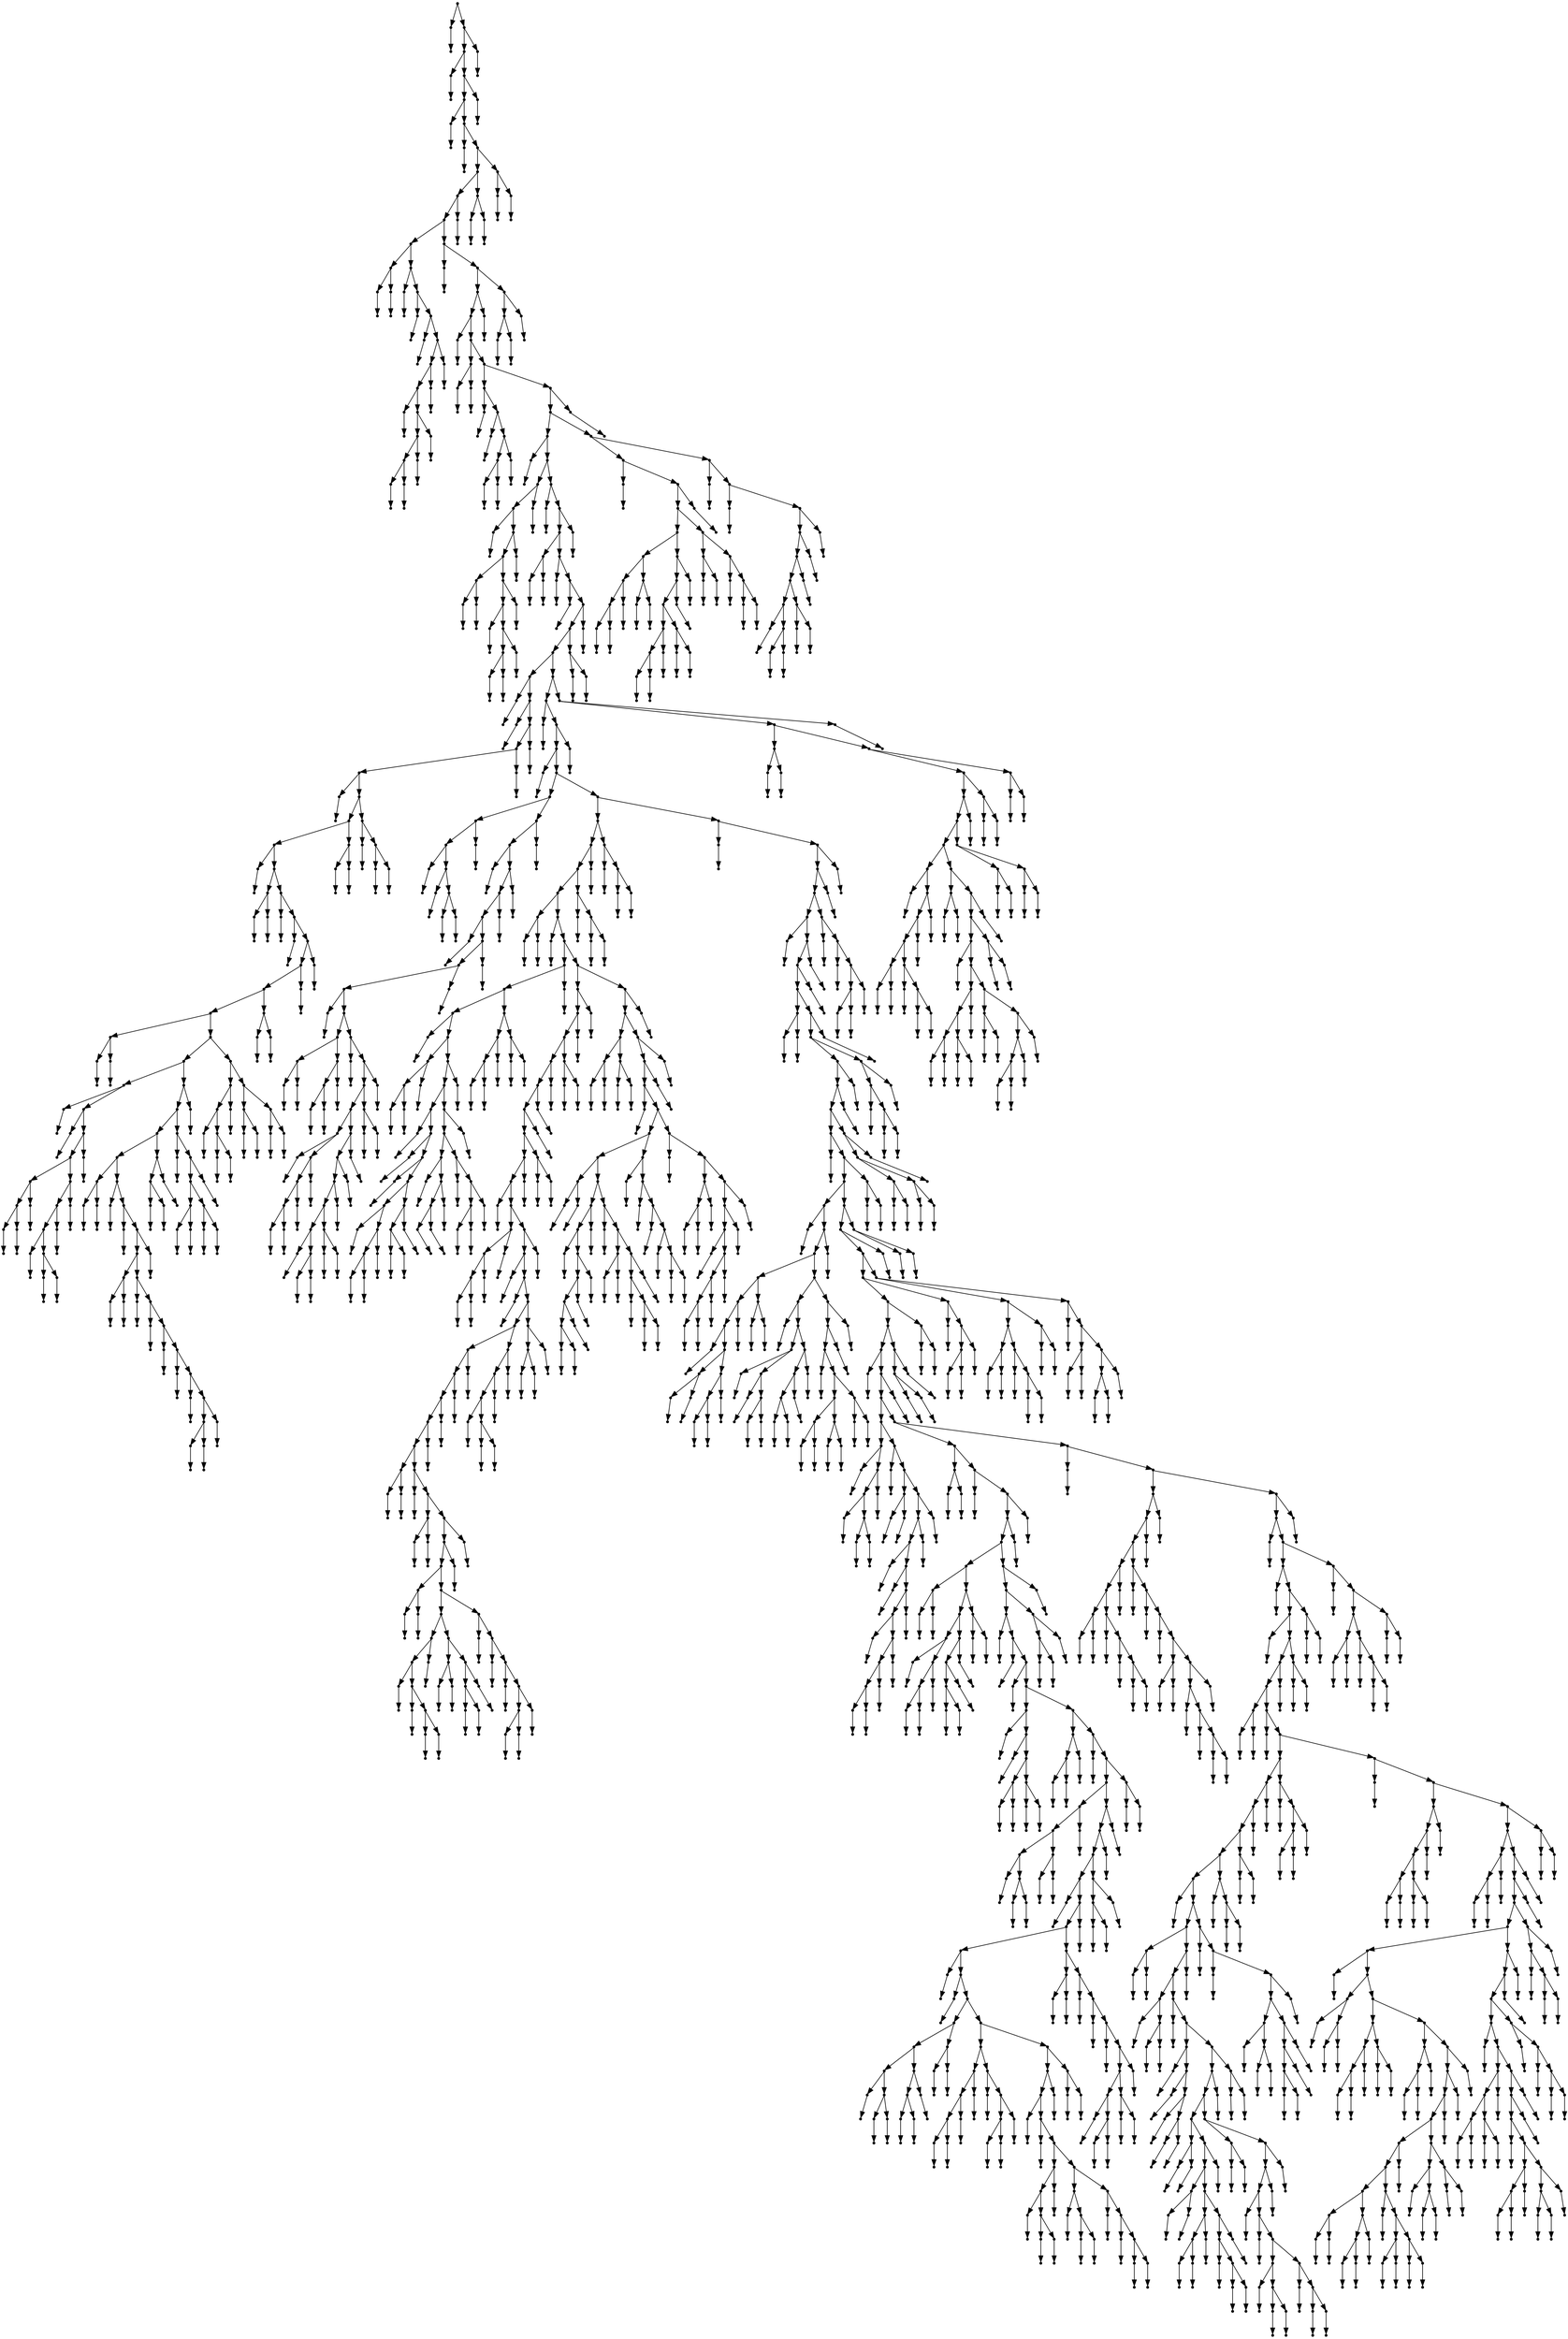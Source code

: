 digraph {
  2185 [shape=point];
  1 [shape=point];
  0 [shape=point];
  2184 [shape=point];
  2181 [shape=point];
  3 [shape=point];
  2 [shape=point];
  2180 [shape=point];
  2177 [shape=point];
  5 [shape=point];
  4 [shape=point];
  2176 [shape=point];
  7 [shape=point];
  6 [shape=point];
  2175 [shape=point];
  2169 [shape=point];
  2163 [shape=point];
  2160 [shape=point];
  42 [shape=point];
  12 [shape=point];
  9 [shape=point];
  8 [shape=point];
  11 [shape=point];
  10 [shape=point];
  41 [shape=point];
  14 [shape=point];
  13 [shape=point];
  40 [shape=point];
  16 [shape=point];
  15 [shape=point];
  39 [shape=point];
  18 [shape=point];
  17 [shape=point];
  38 [shape=point];
  35 [shape=point];
  32 [shape=point];
  20 [shape=point];
  19 [shape=point];
  31 [shape=point];
  28 [shape=point];
  25 [shape=point];
  22 [shape=point];
  21 [shape=point];
  24 [shape=point];
  23 [shape=point];
  27 [shape=point];
  26 [shape=point];
  30 [shape=point];
  29 [shape=point];
  34 [shape=point];
  33 [shape=point];
  37 [shape=point];
  36 [shape=point];
  2159 [shape=point];
  44 [shape=point];
  43 [shape=point];
  2158 [shape=point];
  2149 [shape=point];
  2146 [shape=point];
  46 [shape=point];
  45 [shape=point];
  2145 [shape=point];
  51 [shape=point];
  48 [shape=point];
  47 [shape=point];
  50 [shape=point];
  49 [shape=point];
  2144 [shape=point];
  65 [shape=point];
  53 [shape=point];
  52 [shape=point];
  64 [shape=point];
  55 [shape=point];
  54 [shape=point];
  63 [shape=point];
  60 [shape=point];
  57 [shape=point];
  56 [shape=point];
  59 [shape=point];
  58 [shape=point];
  62 [shape=point];
  61 [shape=point];
  2143 [shape=point];
  2140 [shape=point];
  2053 [shape=point];
  67 [shape=point];
  66 [shape=point];
  2052 [shape=point];
  96 [shape=point];
  93 [shape=point];
  69 [shape=point];
  68 [shape=point];
  92 [shape=point];
  89 [shape=point];
  74 [shape=point];
  71 [shape=point];
  70 [shape=point];
  73 [shape=point];
  72 [shape=point];
  88 [shape=point];
  85 [shape=point];
  76 [shape=point];
  75 [shape=point];
  84 [shape=point];
  81 [shape=point];
  78 [shape=point];
  77 [shape=point];
  80 [shape=point];
  79 [shape=point];
  83 [shape=point];
  82 [shape=point];
  87 [shape=point];
  86 [shape=point];
  91 [shape=point];
  90 [shape=point];
  95 [shape=point];
  94 [shape=point];
  2051 [shape=point];
  98 [shape=point];
  97 [shape=point];
  2050 [shape=point];
  2047 [shape=point];
  103 [shape=point];
  100 [shape=point];
  99 [shape=point];
  102 [shape=point];
  101 [shape=point];
  2046 [shape=point];
  105 [shape=point];
  104 [shape=point];
  2045 [shape=point];
  107 [shape=point];
  106 [shape=point];
  2044 [shape=point];
  2041 [shape=point];
  2035 [shape=point];
  301 [shape=point];
  109 [shape=point];
  108 [shape=point];
  300 [shape=point];
  111 [shape=point];
  110 [shape=point];
  299 [shape=point];
  296 [shape=point];
  293 [shape=point];
  113 [shape=point];
  112 [shape=point];
  292 [shape=point];
  283 [shape=point];
  277 [shape=point];
  115 [shape=point];
  114 [shape=point];
  276 [shape=point];
  120 [shape=point];
  117 [shape=point];
  116 [shape=point];
  119 [shape=point];
  118 [shape=point];
  275 [shape=point];
  122 [shape=point];
  121 [shape=point];
  274 [shape=point];
  124 [shape=point];
  123 [shape=point];
  273 [shape=point];
  270 [shape=point];
  267 [shape=point];
  261 [shape=point];
  129 [shape=point];
  126 [shape=point];
  125 [shape=point];
  128 [shape=point];
  127 [shape=point];
  260 [shape=point];
  236 [shape=point];
  161 [shape=point];
  131 [shape=point];
  130 [shape=point];
  160 [shape=point];
  133 [shape=point];
  132 [shape=point];
  159 [shape=point];
  156 [shape=point];
  141 [shape=point];
  138 [shape=point];
  135 [shape=point];
  134 [shape=point];
  137 [shape=point];
  136 [shape=point];
  140 [shape=point];
  139 [shape=point];
  155 [shape=point];
  152 [shape=point];
  149 [shape=point];
  143 [shape=point];
  142 [shape=point];
  148 [shape=point];
  145 [shape=point];
  144 [shape=point];
  147 [shape=point];
  146 [shape=point];
  151 [shape=point];
  150 [shape=point];
  154 [shape=point];
  153 [shape=point];
  158 [shape=point];
  157 [shape=point];
  235 [shape=point];
  232 [shape=point];
  214 [shape=point];
  205 [shape=point];
  166 [shape=point];
  163 [shape=point];
  162 [shape=point];
  165 [shape=point];
  164 [shape=point];
  204 [shape=point];
  168 [shape=point];
  167 [shape=point];
  203 [shape=point];
  170 [shape=point];
  169 [shape=point];
  202 [shape=point];
  199 [shape=point];
  175 [shape=point];
  172 [shape=point];
  171 [shape=point];
  174 [shape=point];
  173 [shape=point];
  198 [shape=point];
  177 [shape=point];
  176 [shape=point];
  197 [shape=point];
  179 [shape=point];
  178 [shape=point];
  196 [shape=point];
  181 [shape=point];
  180 [shape=point];
  195 [shape=point];
  183 [shape=point];
  182 [shape=point];
  194 [shape=point];
  185 [shape=point];
  184 [shape=point];
  193 [shape=point];
  190 [shape=point];
  187 [shape=point];
  186 [shape=point];
  189 [shape=point];
  188 [shape=point];
  192 [shape=point];
  191 [shape=point];
  201 [shape=point];
  200 [shape=point];
  213 [shape=point];
  210 [shape=point];
  207 [shape=point];
  206 [shape=point];
  209 [shape=point];
  208 [shape=point];
  212 [shape=point];
  211 [shape=point];
  231 [shape=point];
  216 [shape=point];
  215 [shape=point];
  230 [shape=point];
  227 [shape=point];
  221 [shape=point];
  218 [shape=point];
  217 [shape=point];
  220 [shape=point];
  219 [shape=point];
  226 [shape=point];
  223 [shape=point];
  222 [shape=point];
  225 [shape=point];
  224 [shape=point];
  229 [shape=point];
  228 [shape=point];
  234 [shape=point];
  233 [shape=point];
  259 [shape=point];
  247 [shape=point];
  244 [shape=point];
  238 [shape=point];
  237 [shape=point];
  243 [shape=point];
  240 [shape=point];
  239 [shape=point];
  242 [shape=point];
  241 [shape=point];
  246 [shape=point];
  245 [shape=point];
  258 [shape=point];
  252 [shape=point];
  249 [shape=point];
  248 [shape=point];
  251 [shape=point];
  250 [shape=point];
  257 [shape=point];
  254 [shape=point];
  253 [shape=point];
  256 [shape=point];
  255 [shape=point];
  266 [shape=point];
  263 [shape=point];
  262 [shape=point];
  265 [shape=point];
  264 [shape=point];
  269 [shape=point];
  268 [shape=point];
  272 [shape=point];
  271 [shape=point];
  282 [shape=point];
  279 [shape=point];
  278 [shape=point];
  281 [shape=point];
  280 [shape=point];
  291 [shape=point];
  285 [shape=point];
  284 [shape=point];
  290 [shape=point];
  287 [shape=point];
  286 [shape=point];
  289 [shape=point];
  288 [shape=point];
  295 [shape=point];
  294 [shape=point];
  298 [shape=point];
  297 [shape=point];
  2034 [shape=point];
  1923 [shape=point];
  303 [shape=point];
  302 [shape=point];
  1922 [shape=point];
  1919 [shape=point];
  305 [shape=point];
  304 [shape=point];
  1918 [shape=point];
  409 [shape=point];
  319 [shape=point];
  316 [shape=point];
  307 [shape=point];
  306 [shape=point];
  315 [shape=point];
  309 [shape=point];
  308 [shape=point];
  314 [shape=point];
  311 [shape=point];
  310 [shape=point];
  313 [shape=point];
  312 [shape=point];
  318 [shape=point];
  317 [shape=point];
  408 [shape=point];
  405 [shape=point];
  321 [shape=point];
  320 [shape=point];
  404 [shape=point];
  401 [shape=point];
  398 [shape=point];
  323 [shape=point];
  322 [shape=point];
  397 [shape=point];
  394 [shape=point];
  391 [shape=point];
  325 [shape=point];
  324 [shape=point];
  390 [shape=point];
  339 [shape=point];
  330 [shape=point];
  327 [shape=point];
  326 [shape=point];
  329 [shape=point];
  328 [shape=point];
  338 [shape=point];
  335 [shape=point];
  332 [shape=point];
  331 [shape=point];
  334 [shape=point];
  333 [shape=point];
  337 [shape=point];
  336 [shape=point];
  389 [shape=point];
  341 [shape=point];
  340 [shape=point];
  388 [shape=point];
  385 [shape=point];
  379 [shape=point];
  355 [shape=point];
  343 [shape=point];
  342 [shape=point];
  354 [shape=point];
  351 [shape=point];
  348 [shape=point];
  345 [shape=point];
  344 [shape=point];
  347 [shape=point];
  346 [shape=point];
  350 [shape=point];
  349 [shape=point];
  353 [shape=point];
  352 [shape=point];
  378 [shape=point];
  375 [shape=point];
  372 [shape=point];
  369 [shape=point];
  363 [shape=point];
  357 [shape=point];
  356 [shape=point];
  362 [shape=point];
  359 [shape=point];
  358 [shape=point];
  361 [shape=point];
  360 [shape=point];
  368 [shape=point];
  365 [shape=point];
  364 [shape=point];
  367 [shape=point];
  366 [shape=point];
  371 [shape=point];
  370 [shape=point];
  374 [shape=point];
  373 [shape=point];
  377 [shape=point];
  376 [shape=point];
  384 [shape=point];
  381 [shape=point];
  380 [shape=point];
  383 [shape=point];
  382 [shape=point];
  387 [shape=point];
  386 [shape=point];
  393 [shape=point];
  392 [shape=point];
  396 [shape=point];
  395 [shape=point];
  400 [shape=point];
  399 [shape=point];
  403 [shape=point];
  402 [shape=point];
  407 [shape=point];
  406 [shape=point];
  1917 [shape=point];
  816 [shape=point];
  807 [shape=point];
  804 [shape=point];
  795 [shape=point];
  414 [shape=point];
  411 [shape=point];
  410 [shape=point];
  413 [shape=point];
  412 [shape=point];
  794 [shape=point];
  416 [shape=point];
  415 [shape=point];
  793 [shape=point];
  505 [shape=point];
  502 [shape=point];
  487 [shape=point];
  418 [shape=point];
  417 [shape=point];
  486 [shape=point];
  426 [shape=point];
  423 [shape=point];
  420 [shape=point];
  419 [shape=point];
  422 [shape=point];
  421 [shape=point];
  425 [shape=point];
  424 [shape=point];
  485 [shape=point];
  482 [shape=point];
  455 [shape=point];
  428 [shape=point];
  427 [shape=point];
  454 [shape=point];
  430 [shape=point];
  429 [shape=point];
  453 [shape=point];
  432 [shape=point];
  431 [shape=point];
  452 [shape=point];
  443 [shape=point];
  434 [shape=point];
  433 [shape=point];
  442 [shape=point];
  439 [shape=point];
  436 [shape=point];
  435 [shape=point];
  438 [shape=point];
  437 [shape=point];
  441 [shape=point];
  440 [shape=point];
  451 [shape=point];
  448 [shape=point];
  445 [shape=point];
  444 [shape=point];
  447 [shape=point];
  446 [shape=point];
  450 [shape=point];
  449 [shape=point];
  481 [shape=point];
  478 [shape=point];
  466 [shape=point];
  457 [shape=point];
  456 [shape=point];
  465 [shape=point];
  462 [shape=point];
  459 [shape=point];
  458 [shape=point];
  461 [shape=point];
  460 [shape=point];
  464 [shape=point];
  463 [shape=point];
  477 [shape=point];
  468 [shape=point];
  467 [shape=point];
  476 [shape=point];
  473 [shape=point];
  470 [shape=point];
  469 [shape=point];
  472 [shape=point];
  471 [shape=point];
  475 [shape=point];
  474 [shape=point];
  480 [shape=point];
  479 [shape=point];
  484 [shape=point];
  483 [shape=point];
  501 [shape=point];
  495 [shape=point];
  492 [shape=point];
  489 [shape=point];
  488 [shape=point];
  491 [shape=point];
  490 [shape=point];
  494 [shape=point];
  493 [shape=point];
  500 [shape=point];
  497 [shape=point];
  496 [shape=point];
  499 [shape=point];
  498 [shape=point];
  504 [shape=point];
  503 [shape=point];
  792 [shape=point];
  669 [shape=point];
  666 [shape=point];
  663 [shape=point];
  657 [shape=point];
  654 [shape=point];
  651 [shape=point];
  648 [shape=point];
  642 [shape=point];
  639 [shape=point];
  507 [shape=point];
  506 [shape=point];
  638 [shape=point];
  518 [shape=point];
  515 [shape=point];
  512 [shape=point];
  509 [shape=point];
  508 [shape=point];
  511 [shape=point];
  510 [shape=point];
  514 [shape=point];
  513 [shape=point];
  517 [shape=point];
  516 [shape=point];
  637 [shape=point];
  634 [shape=point];
  520 [shape=point];
  519 [shape=point];
  633 [shape=point];
  522 [shape=point];
  521 [shape=point];
  632 [shape=point];
  623 [shape=point];
  608 [shape=point];
  605 [shape=point];
  602 [shape=point];
  599 [shape=point];
  596 [shape=point];
  527 [shape=point];
  524 [shape=point];
  523 [shape=point];
  526 [shape=point];
  525 [shape=point];
  595 [shape=point];
  529 [shape=point];
  528 [shape=point];
  594 [shape=point];
  534 [shape=point];
  531 [shape=point];
  530 [shape=point];
  533 [shape=point];
  532 [shape=point];
  593 [shape=point];
  590 [shape=point];
  587 [shape=point];
  539 [shape=point];
  536 [shape=point];
  535 [shape=point];
  538 [shape=point];
  537 [shape=point];
  586 [shape=point];
  568 [shape=point];
  553 [shape=point];
  550 [shape=point];
  541 [shape=point];
  540 [shape=point];
  549 [shape=point];
  543 [shape=point];
  542 [shape=point];
  548 [shape=point];
  545 [shape=point];
  544 [shape=point];
  547 [shape=point];
  546 [shape=point];
  552 [shape=point];
  551 [shape=point];
  567 [shape=point];
  558 [shape=point];
  555 [shape=point];
  554 [shape=point];
  557 [shape=point];
  556 [shape=point];
  566 [shape=point];
  563 [shape=point];
  560 [shape=point];
  559 [shape=point];
  562 [shape=point];
  561 [shape=point];
  565 [shape=point];
  564 [shape=point];
  585 [shape=point];
  570 [shape=point];
  569 [shape=point];
  584 [shape=point];
  572 [shape=point];
  571 [shape=point];
  583 [shape=point];
  574 [shape=point];
  573 [shape=point];
  582 [shape=point];
  579 [shape=point];
  576 [shape=point];
  575 [shape=point];
  578 [shape=point];
  577 [shape=point];
  581 [shape=point];
  580 [shape=point];
  589 [shape=point];
  588 [shape=point];
  592 [shape=point];
  591 [shape=point];
  598 [shape=point];
  597 [shape=point];
  601 [shape=point];
  600 [shape=point];
  604 [shape=point];
  603 [shape=point];
  607 [shape=point];
  606 [shape=point];
  622 [shape=point];
  619 [shape=point];
  616 [shape=point];
  610 [shape=point];
  609 [shape=point];
  615 [shape=point];
  612 [shape=point];
  611 [shape=point];
  614 [shape=point];
  613 [shape=point];
  618 [shape=point];
  617 [shape=point];
  621 [shape=point];
  620 [shape=point];
  631 [shape=point];
  628 [shape=point];
  625 [shape=point];
  624 [shape=point];
  627 [shape=point];
  626 [shape=point];
  630 [shape=point];
  629 [shape=point];
  636 [shape=point];
  635 [shape=point];
  641 [shape=point];
  640 [shape=point];
  647 [shape=point];
  644 [shape=point];
  643 [shape=point];
  646 [shape=point];
  645 [shape=point];
  650 [shape=point];
  649 [shape=point];
  653 [shape=point];
  652 [shape=point];
  656 [shape=point];
  655 [shape=point];
  662 [shape=point];
  659 [shape=point];
  658 [shape=point];
  661 [shape=point];
  660 [shape=point];
  665 [shape=point];
  664 [shape=point];
  668 [shape=point];
  667 [shape=point];
  791 [shape=point];
  788 [shape=point];
  680 [shape=point];
  674 [shape=point];
  671 [shape=point];
  670 [shape=point];
  673 [shape=point];
  672 [shape=point];
  679 [shape=point];
  676 [shape=point];
  675 [shape=point];
  678 [shape=point];
  677 [shape=point];
  787 [shape=point];
  784 [shape=point];
  781 [shape=point];
  682 [shape=point];
  681 [shape=point];
  780 [shape=point];
  747 [shape=point];
  729 [shape=point];
  687 [shape=point];
  684 [shape=point];
  683 [shape=point];
  686 [shape=point];
  685 [shape=point];
  728 [shape=point];
  707 [shape=point];
  704 [shape=point];
  689 [shape=point];
  688 [shape=point];
  703 [shape=point];
  700 [shape=point];
  697 [shape=point];
  694 [shape=point];
  691 [shape=point];
  690 [shape=point];
  693 [shape=point];
  692 [shape=point];
  696 [shape=point];
  695 [shape=point];
  699 [shape=point];
  698 [shape=point];
  702 [shape=point];
  701 [shape=point];
  706 [shape=point];
  705 [shape=point];
  727 [shape=point];
  709 [shape=point];
  708 [shape=point];
  726 [shape=point];
  714 [shape=point];
  711 [shape=point];
  710 [shape=point];
  713 [shape=point];
  712 [shape=point];
  725 [shape=point];
  722 [shape=point];
  716 [shape=point];
  715 [shape=point];
  721 [shape=point];
  718 [shape=point];
  717 [shape=point];
  720 [shape=point];
  719 [shape=point];
  724 [shape=point];
  723 [shape=point];
  746 [shape=point];
  731 [shape=point];
  730 [shape=point];
  745 [shape=point];
  733 [shape=point];
  732 [shape=point];
  744 [shape=point];
  735 [shape=point];
  734 [shape=point];
  743 [shape=point];
  737 [shape=point];
  736 [shape=point];
  742 [shape=point];
  739 [shape=point];
  738 [shape=point];
  741 [shape=point];
  740 [shape=point];
  779 [shape=point];
  749 [shape=point];
  748 [shape=point];
  778 [shape=point];
  757 [shape=point];
  754 [shape=point];
  751 [shape=point];
  750 [shape=point];
  753 [shape=point];
  752 [shape=point];
  756 [shape=point];
  755 [shape=point];
  777 [shape=point];
  774 [shape=point];
  771 [shape=point];
  759 [shape=point];
  758 [shape=point];
  770 [shape=point];
  767 [shape=point];
  764 [shape=point];
  761 [shape=point];
  760 [shape=point];
  763 [shape=point];
  762 [shape=point];
  766 [shape=point];
  765 [shape=point];
  769 [shape=point];
  768 [shape=point];
  773 [shape=point];
  772 [shape=point];
  776 [shape=point];
  775 [shape=point];
  783 [shape=point];
  782 [shape=point];
  786 [shape=point];
  785 [shape=point];
  790 [shape=point];
  789 [shape=point];
  803 [shape=point];
  797 [shape=point];
  796 [shape=point];
  802 [shape=point];
  799 [shape=point];
  798 [shape=point];
  801 [shape=point];
  800 [shape=point];
  806 [shape=point];
  805 [shape=point];
  815 [shape=point];
  809 [shape=point];
  808 [shape=point];
  814 [shape=point];
  811 [shape=point];
  810 [shape=point];
  813 [shape=point];
  812 [shape=point];
  1916 [shape=point];
  818 [shape=point];
  817 [shape=point];
  1915 [shape=point];
  1912 [shape=point];
  1909 [shape=point];
  1894 [shape=point];
  820 [shape=point];
  819 [shape=point];
  1893 [shape=point];
  1890 [shape=point];
  1887 [shape=point];
  825 [shape=point];
  822 [shape=point];
  821 [shape=point];
  824 [shape=point];
  823 [shape=point];
  1886 [shape=point];
  1883 [shape=point];
  1871 [shape=point];
  1868 [shape=point];
  1865 [shape=point];
  1850 [shape=point];
  827 [shape=point];
  826 [shape=point];
  1849 [shape=point];
  1843 [shape=point];
  913 [shape=point];
  829 [shape=point];
  828 [shape=point];
  912 [shape=point];
  909 [shape=point];
  855 [shape=point];
  849 [shape=point];
  846 [shape=point];
  831 [shape=point];
  830 [shape=point];
  845 [shape=point];
  836 [shape=point];
  833 [shape=point];
  832 [shape=point];
  835 [shape=point];
  834 [shape=point];
  844 [shape=point];
  841 [shape=point];
  838 [shape=point];
  837 [shape=point];
  840 [shape=point];
  839 [shape=point];
  843 [shape=point];
  842 [shape=point];
  848 [shape=point];
  847 [shape=point];
  854 [shape=point];
  851 [shape=point];
  850 [shape=point];
  853 [shape=point];
  852 [shape=point];
  908 [shape=point];
  881 [shape=point];
  857 [shape=point];
  856 [shape=point];
  880 [shape=point];
  868 [shape=point];
  859 [shape=point];
  858 [shape=point];
  867 [shape=point];
  861 [shape=point];
  860 [shape=point];
  866 [shape=point];
  863 [shape=point];
  862 [shape=point];
  865 [shape=point];
  864 [shape=point];
  879 [shape=point];
  876 [shape=point];
  873 [shape=point];
  870 [shape=point];
  869 [shape=point];
  872 [shape=point];
  871 [shape=point];
  875 [shape=point];
  874 [shape=point];
  878 [shape=point];
  877 [shape=point];
  907 [shape=point];
  904 [shape=point];
  901 [shape=point];
  883 [shape=point];
  882 [shape=point];
  900 [shape=point];
  894 [shape=point];
  888 [shape=point];
  885 [shape=point];
  884 [shape=point];
  887 [shape=point];
  886 [shape=point];
  893 [shape=point];
  890 [shape=point];
  889 [shape=point];
  892 [shape=point];
  891 [shape=point];
  899 [shape=point];
  896 [shape=point];
  895 [shape=point];
  898 [shape=point];
  897 [shape=point];
  903 [shape=point];
  902 [shape=point];
  906 [shape=point];
  905 [shape=point];
  911 [shape=point];
  910 [shape=point];
  1842 [shape=point];
  1836 [shape=point];
  1833 [shape=point];
  1794 [shape=point];
  1782 [shape=point];
  1776 [shape=point];
  1767 [shape=point];
  915 [shape=point];
  914 [shape=point];
  1766 [shape=point];
  1763 [shape=point];
  968 [shape=point];
  929 [shape=point];
  917 [shape=point];
  916 [shape=point];
  928 [shape=point];
  925 [shape=point];
  919 [shape=point];
  918 [shape=point];
  924 [shape=point];
  921 [shape=point];
  920 [shape=point];
  923 [shape=point];
  922 [shape=point];
  927 [shape=point];
  926 [shape=point];
  967 [shape=point];
  931 [shape=point];
  930 [shape=point];
  966 [shape=point];
  936 [shape=point];
  933 [shape=point];
  932 [shape=point];
  935 [shape=point];
  934 [shape=point];
  965 [shape=point];
  962 [shape=point];
  959 [shape=point];
  938 [shape=point];
  937 [shape=point];
  958 [shape=point];
  940 [shape=point];
  939 [shape=point];
  957 [shape=point];
  954 [shape=point];
  942 [shape=point];
  941 [shape=point];
  953 [shape=point];
  950 [shape=point];
  947 [shape=point];
  944 [shape=point];
  943 [shape=point];
  946 [shape=point];
  945 [shape=point];
  949 [shape=point];
  948 [shape=point];
  952 [shape=point];
  951 [shape=point];
  956 [shape=point];
  955 [shape=point];
  961 [shape=point];
  960 [shape=point];
  964 [shape=point];
  963 [shape=point];
  1762 [shape=point];
  1249 [shape=point];
  973 [shape=point];
  970 [shape=point];
  969 [shape=point];
  972 [shape=point];
  971 [shape=point];
  1248 [shape=point];
  975 [shape=point];
  974 [shape=point];
  1247 [shape=point];
  1244 [shape=point];
  1241 [shape=point];
  1010 [shape=point];
  980 [shape=point];
  977 [shape=point];
  976 [shape=point];
  979 [shape=point];
  978 [shape=point];
  1009 [shape=point];
  1003 [shape=point];
  991 [shape=point];
  982 [shape=point];
  981 [shape=point];
  990 [shape=point];
  987 [shape=point];
  984 [shape=point];
  983 [shape=point];
  986 [shape=point];
  985 [shape=point];
  989 [shape=point];
  988 [shape=point];
  1002 [shape=point];
  999 [shape=point];
  996 [shape=point];
  993 [shape=point];
  992 [shape=point];
  995 [shape=point];
  994 [shape=point];
  998 [shape=point];
  997 [shape=point];
  1001 [shape=point];
  1000 [shape=point];
  1008 [shape=point];
  1005 [shape=point];
  1004 [shape=point];
  1007 [shape=point];
  1006 [shape=point];
  1240 [shape=point];
  1237 [shape=point];
  1228 [shape=point];
  1012 [shape=point];
  1011 [shape=point];
  1227 [shape=point];
  1014 [shape=point];
  1013 [shape=point];
  1226 [shape=point];
  1016 [shape=point];
  1015 [shape=point];
  1225 [shape=point];
  1033 [shape=point];
  1018 [shape=point];
  1017 [shape=point];
  1032 [shape=point];
  1020 [shape=point];
  1019 [shape=point];
  1031 [shape=point];
  1025 [shape=point];
  1022 [shape=point];
  1021 [shape=point];
  1024 [shape=point];
  1023 [shape=point];
  1030 [shape=point];
  1027 [shape=point];
  1026 [shape=point];
  1029 [shape=point];
  1028 [shape=point];
  1224 [shape=point];
  1041 [shape=point];
  1038 [shape=point];
  1035 [shape=point];
  1034 [shape=point];
  1037 [shape=point];
  1036 [shape=point];
  1040 [shape=point];
  1039 [shape=point];
  1223 [shape=point];
  1043 [shape=point];
  1042 [shape=point];
  1222 [shape=point];
  1216 [shape=point];
  1060 [shape=point];
  1057 [shape=point];
  1051 [shape=point];
  1045 [shape=point];
  1044 [shape=point];
  1050 [shape=point];
  1047 [shape=point];
  1046 [shape=point];
  1049 [shape=point];
  1048 [shape=point];
  1056 [shape=point];
  1053 [shape=point];
  1052 [shape=point];
  1055 [shape=point];
  1054 [shape=point];
  1059 [shape=point];
  1058 [shape=point];
  1215 [shape=point];
  1212 [shape=point];
  1209 [shape=point];
  1200 [shape=point];
  1062 [shape=point];
  1061 [shape=point];
  1199 [shape=point];
  1196 [shape=point];
  1163 [shape=point];
  1064 [shape=point];
  1063 [shape=point];
  1162 [shape=point];
  1066 [shape=point];
  1065 [shape=point];
  1161 [shape=point];
  1089 [shape=point];
  1083 [shape=point];
  1074 [shape=point];
  1068 [shape=point];
  1067 [shape=point];
  1073 [shape=point];
  1070 [shape=point];
  1069 [shape=point];
  1072 [shape=point];
  1071 [shape=point];
  1082 [shape=point];
  1079 [shape=point];
  1076 [shape=point];
  1075 [shape=point];
  1078 [shape=point];
  1077 [shape=point];
  1081 [shape=point];
  1080 [shape=point];
  1088 [shape=point];
  1085 [shape=point];
  1084 [shape=point];
  1087 [shape=point];
  1086 [shape=point];
  1160 [shape=point];
  1112 [shape=point];
  1100 [shape=point];
  1097 [shape=point];
  1094 [shape=point];
  1091 [shape=point];
  1090 [shape=point];
  1093 [shape=point];
  1092 [shape=point];
  1096 [shape=point];
  1095 [shape=point];
  1099 [shape=point];
  1098 [shape=point];
  1111 [shape=point];
  1102 [shape=point];
  1101 [shape=point];
  1110 [shape=point];
  1107 [shape=point];
  1104 [shape=point];
  1103 [shape=point];
  1106 [shape=point];
  1105 [shape=point];
  1109 [shape=point];
  1108 [shape=point];
  1159 [shape=point];
  1153 [shape=point];
  1150 [shape=point];
  1114 [shape=point];
  1113 [shape=point];
  1149 [shape=point];
  1116 [shape=point];
  1115 [shape=point];
  1148 [shape=point];
  1127 [shape=point];
  1124 [shape=point];
  1118 [shape=point];
  1117 [shape=point];
  1123 [shape=point];
  1120 [shape=point];
  1119 [shape=point];
  1122 [shape=point];
  1121 [shape=point];
  1126 [shape=point];
  1125 [shape=point];
  1147 [shape=point];
  1135 [shape=point];
  1129 [shape=point];
  1128 [shape=point];
  1134 [shape=point];
  1131 [shape=point];
  1130 [shape=point];
  1133 [shape=point];
  1132 [shape=point];
  1146 [shape=point];
  1137 [shape=point];
  1136 [shape=point];
  1145 [shape=point];
  1139 [shape=point];
  1138 [shape=point];
  1144 [shape=point];
  1141 [shape=point];
  1140 [shape=point];
  1143 [shape=point];
  1142 [shape=point];
  1152 [shape=point];
  1151 [shape=point];
  1158 [shape=point];
  1155 [shape=point];
  1154 [shape=point];
  1157 [shape=point];
  1156 [shape=point];
  1195 [shape=point];
  1168 [shape=point];
  1165 [shape=point];
  1164 [shape=point];
  1167 [shape=point];
  1166 [shape=point];
  1194 [shape=point];
  1170 [shape=point];
  1169 [shape=point];
  1193 [shape=point];
  1172 [shape=point];
  1171 [shape=point];
  1192 [shape=point];
  1174 [shape=point];
  1173 [shape=point];
  1191 [shape=point];
  1188 [shape=point];
  1182 [shape=point];
  1176 [shape=point];
  1175 [shape=point];
  1181 [shape=point];
  1178 [shape=point];
  1177 [shape=point];
  1180 [shape=point];
  1179 [shape=point];
  1187 [shape=point];
  1184 [shape=point];
  1183 [shape=point];
  1186 [shape=point];
  1185 [shape=point];
  1190 [shape=point];
  1189 [shape=point];
  1198 [shape=point];
  1197 [shape=point];
  1208 [shape=point];
  1205 [shape=point];
  1202 [shape=point];
  1201 [shape=point];
  1204 [shape=point];
  1203 [shape=point];
  1207 [shape=point];
  1206 [shape=point];
  1211 [shape=point];
  1210 [shape=point];
  1214 [shape=point];
  1213 [shape=point];
  1221 [shape=point];
  1218 [shape=point];
  1217 [shape=point];
  1220 [shape=point];
  1219 [shape=point];
  1236 [shape=point];
  1233 [shape=point];
  1230 [shape=point];
  1229 [shape=point];
  1232 [shape=point];
  1231 [shape=point];
  1235 [shape=point];
  1234 [shape=point];
  1239 [shape=point];
  1238 [shape=point];
  1243 [shape=point];
  1242 [shape=point];
  1246 [shape=point];
  1245 [shape=point];
  1761 [shape=point];
  1251 [shape=point];
  1250 [shape=point];
  1760 [shape=point];
  1307 [shape=point];
  1304 [shape=point];
  1301 [shape=point];
  1271 [shape=point];
  1268 [shape=point];
  1256 [shape=point];
  1253 [shape=point];
  1252 [shape=point];
  1255 [shape=point];
  1254 [shape=point];
  1267 [shape=point];
  1258 [shape=point];
  1257 [shape=point];
  1266 [shape=point];
  1260 [shape=point];
  1259 [shape=point];
  1265 [shape=point];
  1262 [shape=point];
  1261 [shape=point];
  1264 [shape=point];
  1263 [shape=point];
  1270 [shape=point];
  1269 [shape=point];
  1300 [shape=point];
  1273 [shape=point];
  1272 [shape=point];
  1299 [shape=point];
  1275 [shape=point];
  1274 [shape=point];
  1298 [shape=point];
  1277 [shape=point];
  1276 [shape=point];
  1297 [shape=point];
  1282 [shape=point];
  1279 [shape=point];
  1278 [shape=point];
  1281 [shape=point];
  1280 [shape=point];
  1296 [shape=point];
  1293 [shape=point];
  1284 [shape=point];
  1283 [shape=point];
  1292 [shape=point];
  1286 [shape=point];
  1285 [shape=point];
  1291 [shape=point];
  1288 [shape=point];
  1287 [shape=point];
  1290 [shape=point];
  1289 [shape=point];
  1295 [shape=point];
  1294 [shape=point];
  1303 [shape=point];
  1302 [shape=point];
  1306 [shape=point];
  1305 [shape=point];
  1759 [shape=point];
  1756 [shape=point];
  1309 [shape=point];
  1308 [shape=point];
  1755 [shape=point];
  1731 [shape=point];
  1311 [shape=point];
  1310 [shape=point];
  1730 [shape=point];
  1724 [shape=point];
  1313 [shape=point];
  1312 [shape=point];
  1723 [shape=point];
  1717 [shape=point];
  1714 [shape=point];
  1318 [shape=point];
  1315 [shape=point];
  1314 [shape=point];
  1317 [shape=point];
  1316 [shape=point];
  1713 [shape=point];
  1320 [shape=point];
  1319 [shape=point];
  1712 [shape=point];
  1502 [shape=point];
  1490 [shape=point];
  1487 [shape=point];
  1484 [shape=point];
  1478 [shape=point];
  1469 [shape=point];
  1322 [shape=point];
  1321 [shape=point];
  1468 [shape=point];
  1438 [shape=point];
  1327 [shape=point];
  1324 [shape=point];
  1323 [shape=point];
  1326 [shape=point];
  1325 [shape=point];
  1437 [shape=point];
  1434 [shape=point];
  1335 [shape=point];
  1329 [shape=point];
  1328 [shape=point];
  1334 [shape=point];
  1331 [shape=point];
  1330 [shape=point];
  1333 [shape=point];
  1332 [shape=point];
  1433 [shape=point];
  1337 [shape=point];
  1336 [shape=point];
  1432 [shape=point];
  1351 [shape=point];
  1339 [shape=point];
  1338 [shape=point];
  1350 [shape=point];
  1341 [shape=point];
  1340 [shape=point];
  1349 [shape=point];
  1343 [shape=point];
  1342 [shape=point];
  1348 [shape=point];
  1345 [shape=point];
  1344 [shape=point];
  1347 [shape=point];
  1346 [shape=point];
  1431 [shape=point];
  1425 [shape=point];
  1422 [shape=point];
  1386 [shape=point];
  1356 [shape=point];
  1353 [shape=point];
  1352 [shape=point];
  1355 [shape=point];
  1354 [shape=point];
  1385 [shape=point];
  1382 [shape=point];
  1361 [shape=point];
  1358 [shape=point];
  1357 [shape=point];
  1360 [shape=point];
  1359 [shape=point];
  1381 [shape=point];
  1369 [shape=point];
  1366 [shape=point];
  1363 [shape=point];
  1362 [shape=point];
  1365 [shape=point];
  1364 [shape=point];
  1368 [shape=point];
  1367 [shape=point];
  1380 [shape=point];
  1377 [shape=point];
  1371 [shape=point];
  1370 [shape=point];
  1376 [shape=point];
  1373 [shape=point];
  1372 [shape=point];
  1375 [shape=point];
  1374 [shape=point];
  1379 [shape=point];
  1378 [shape=point];
  1384 [shape=point];
  1383 [shape=point];
  1421 [shape=point];
  1391 [shape=point];
  1388 [shape=point];
  1387 [shape=point];
  1390 [shape=point];
  1389 [shape=point];
  1420 [shape=point];
  1417 [shape=point];
  1414 [shape=point];
  1393 [shape=point];
  1392 [shape=point];
  1413 [shape=point];
  1395 [shape=point];
  1394 [shape=point];
  1412 [shape=point];
  1403 [shape=point];
  1397 [shape=point];
  1396 [shape=point];
  1402 [shape=point];
  1399 [shape=point];
  1398 [shape=point];
  1401 [shape=point];
  1400 [shape=point];
  1411 [shape=point];
  1405 [shape=point];
  1404 [shape=point];
  1410 [shape=point];
  1407 [shape=point];
  1406 [shape=point];
  1409 [shape=point];
  1408 [shape=point];
  1416 [shape=point];
  1415 [shape=point];
  1419 [shape=point];
  1418 [shape=point];
  1424 [shape=point];
  1423 [shape=point];
  1430 [shape=point];
  1427 [shape=point];
  1426 [shape=point];
  1429 [shape=point];
  1428 [shape=point];
  1436 [shape=point];
  1435 [shape=point];
  1467 [shape=point];
  1440 [shape=point];
  1439 [shape=point];
  1466 [shape=point];
  1442 [shape=point];
  1441 [shape=point];
  1465 [shape=point];
  1462 [shape=point];
  1450 [shape=point];
  1444 [shape=point];
  1443 [shape=point];
  1449 [shape=point];
  1446 [shape=point];
  1445 [shape=point];
  1448 [shape=point];
  1447 [shape=point];
  1461 [shape=point];
  1458 [shape=point];
  1455 [shape=point];
  1452 [shape=point];
  1451 [shape=point];
  1454 [shape=point];
  1453 [shape=point];
  1457 [shape=point];
  1456 [shape=point];
  1460 [shape=point];
  1459 [shape=point];
  1464 [shape=point];
  1463 [shape=point];
  1477 [shape=point];
  1471 [shape=point];
  1470 [shape=point];
  1476 [shape=point];
  1473 [shape=point];
  1472 [shape=point];
  1475 [shape=point];
  1474 [shape=point];
  1483 [shape=point];
  1480 [shape=point];
  1479 [shape=point];
  1482 [shape=point];
  1481 [shape=point];
  1486 [shape=point];
  1485 [shape=point];
  1489 [shape=point];
  1488 [shape=point];
  1501 [shape=point];
  1492 [shape=point];
  1491 [shape=point];
  1500 [shape=point];
  1497 [shape=point];
  1494 [shape=point];
  1493 [shape=point];
  1496 [shape=point];
  1495 [shape=point];
  1499 [shape=point];
  1498 [shape=point];
  1711 [shape=point];
  1504 [shape=point];
  1503 [shape=point];
  1710 [shape=point];
  1521 [shape=point];
  1518 [shape=point];
  1515 [shape=point];
  1509 [shape=point];
  1506 [shape=point];
  1505 [shape=point];
  1508 [shape=point];
  1507 [shape=point];
  1514 [shape=point];
  1511 [shape=point];
  1510 [shape=point];
  1513 [shape=point];
  1512 [shape=point];
  1517 [shape=point];
  1516 [shape=point];
  1520 [shape=point];
  1519 [shape=point];
  1709 [shape=point];
  1703 [shape=point];
  1529 [shape=point];
  1526 [shape=point];
  1523 [shape=point];
  1522 [shape=point];
  1525 [shape=point];
  1524 [shape=point];
  1528 [shape=point];
  1527 [shape=point];
  1702 [shape=point];
  1699 [shape=point];
  1696 [shape=point];
  1684 [shape=point];
  1621 [shape=point];
  1531 [shape=point];
  1530 [shape=point];
  1620 [shape=point];
  1539 [shape=point];
  1533 [shape=point];
  1532 [shape=point];
  1538 [shape=point];
  1535 [shape=point];
  1534 [shape=point];
  1537 [shape=point];
  1536 [shape=point];
  1619 [shape=point];
  1553 [shape=point];
  1547 [shape=point];
  1544 [shape=point];
  1541 [shape=point];
  1540 [shape=point];
  1543 [shape=point];
  1542 [shape=point];
  1546 [shape=point];
  1545 [shape=point];
  1552 [shape=point];
  1549 [shape=point];
  1548 [shape=point];
  1551 [shape=point];
  1550 [shape=point];
  1618 [shape=point];
  1561 [shape=point];
  1558 [shape=point];
  1555 [shape=point];
  1554 [shape=point];
  1557 [shape=point];
  1556 [shape=point];
  1560 [shape=point];
  1559 [shape=point];
  1617 [shape=point];
  1614 [shape=point];
  1611 [shape=point];
  1608 [shape=point];
  1593 [shape=point];
  1590 [shape=point];
  1575 [shape=point];
  1566 [shape=point];
  1563 [shape=point];
  1562 [shape=point];
  1565 [shape=point];
  1564 [shape=point];
  1574 [shape=point];
  1571 [shape=point];
  1568 [shape=point];
  1567 [shape=point];
  1570 [shape=point];
  1569 [shape=point];
  1573 [shape=point];
  1572 [shape=point];
  1589 [shape=point];
  1577 [shape=point];
  1576 [shape=point];
  1588 [shape=point];
  1582 [shape=point];
  1579 [shape=point];
  1578 [shape=point];
  1581 [shape=point];
  1580 [shape=point];
  1587 [shape=point];
  1584 [shape=point];
  1583 [shape=point];
  1586 [shape=point];
  1585 [shape=point];
  1592 [shape=point];
  1591 [shape=point];
  1607 [shape=point];
  1601 [shape=point];
  1595 [shape=point];
  1594 [shape=point];
  1600 [shape=point];
  1597 [shape=point];
  1596 [shape=point];
  1599 [shape=point];
  1598 [shape=point];
  1606 [shape=point];
  1603 [shape=point];
  1602 [shape=point];
  1605 [shape=point];
  1604 [shape=point];
  1610 [shape=point];
  1609 [shape=point];
  1613 [shape=point];
  1612 [shape=point];
  1616 [shape=point];
  1615 [shape=point];
  1683 [shape=point];
  1680 [shape=point];
  1677 [shape=point];
  1665 [shape=point];
  1623 [shape=point];
  1622 [shape=point];
  1664 [shape=point];
  1637 [shape=point];
  1634 [shape=point];
  1628 [shape=point];
  1625 [shape=point];
  1624 [shape=point];
  1627 [shape=point];
  1626 [shape=point];
  1633 [shape=point];
  1630 [shape=point];
  1629 [shape=point];
  1632 [shape=point];
  1631 [shape=point];
  1636 [shape=point];
  1635 [shape=point];
  1663 [shape=point];
  1660 [shape=point];
  1657 [shape=point];
  1639 [shape=point];
  1638 [shape=point];
  1656 [shape=point];
  1647 [shape=point];
  1644 [shape=point];
  1641 [shape=point];
  1640 [shape=point];
  1643 [shape=point];
  1642 [shape=point];
  1646 [shape=point];
  1645 [shape=point];
  1655 [shape=point];
  1652 [shape=point];
  1649 [shape=point];
  1648 [shape=point];
  1651 [shape=point];
  1650 [shape=point];
  1654 [shape=point];
  1653 [shape=point];
  1659 [shape=point];
  1658 [shape=point];
  1662 [shape=point];
  1661 [shape=point];
  1676 [shape=point];
  1667 [shape=point];
  1666 [shape=point];
  1675 [shape=point];
  1669 [shape=point];
  1668 [shape=point];
  1674 [shape=point];
  1671 [shape=point];
  1670 [shape=point];
  1673 [shape=point];
  1672 [shape=point];
  1679 [shape=point];
  1678 [shape=point];
  1682 [shape=point];
  1681 [shape=point];
  1695 [shape=point];
  1692 [shape=point];
  1686 [shape=point];
  1685 [shape=point];
  1691 [shape=point];
  1688 [shape=point];
  1687 [shape=point];
  1690 [shape=point];
  1689 [shape=point];
  1694 [shape=point];
  1693 [shape=point];
  1698 [shape=point];
  1697 [shape=point];
  1701 [shape=point];
  1700 [shape=point];
  1708 [shape=point];
  1705 [shape=point];
  1704 [shape=point];
  1707 [shape=point];
  1706 [shape=point];
  1716 [shape=point];
  1715 [shape=point];
  1722 [shape=point];
  1719 [shape=point];
  1718 [shape=point];
  1721 [shape=point];
  1720 [shape=point];
  1729 [shape=point];
  1726 [shape=point];
  1725 [shape=point];
  1728 [shape=point];
  1727 [shape=point];
  1754 [shape=point];
  1733 [shape=point];
  1732 [shape=point];
  1753 [shape=point];
  1747 [shape=point];
  1738 [shape=point];
  1735 [shape=point];
  1734 [shape=point];
  1737 [shape=point];
  1736 [shape=point];
  1746 [shape=point];
  1740 [shape=point];
  1739 [shape=point];
  1745 [shape=point];
  1742 [shape=point];
  1741 [shape=point];
  1744 [shape=point];
  1743 [shape=point];
  1752 [shape=point];
  1749 [shape=point];
  1748 [shape=point];
  1751 [shape=point];
  1750 [shape=point];
  1758 [shape=point];
  1757 [shape=point];
  1765 [shape=point];
  1764 [shape=point];
  1775 [shape=point];
  1772 [shape=point];
  1769 [shape=point];
  1768 [shape=point];
  1771 [shape=point];
  1770 [shape=point];
  1774 [shape=point];
  1773 [shape=point];
  1781 [shape=point];
  1778 [shape=point];
  1777 [shape=point];
  1780 [shape=point];
  1779 [shape=point];
  1793 [shape=point];
  1784 [shape=point];
  1783 [shape=point];
  1792 [shape=point];
  1789 [shape=point];
  1786 [shape=point];
  1785 [shape=point];
  1788 [shape=point];
  1787 [shape=point];
  1791 [shape=point];
  1790 [shape=point];
  1832 [shape=point];
  1814 [shape=point];
  1808 [shape=point];
  1799 [shape=point];
  1796 [shape=point];
  1795 [shape=point];
  1798 [shape=point];
  1797 [shape=point];
  1807 [shape=point];
  1801 [shape=point];
  1800 [shape=point];
  1806 [shape=point];
  1803 [shape=point];
  1802 [shape=point];
  1805 [shape=point];
  1804 [shape=point];
  1813 [shape=point];
  1810 [shape=point];
  1809 [shape=point];
  1812 [shape=point];
  1811 [shape=point];
  1831 [shape=point];
  1816 [shape=point];
  1815 [shape=point];
  1830 [shape=point];
  1821 [shape=point];
  1818 [shape=point];
  1817 [shape=point];
  1820 [shape=point];
  1819 [shape=point];
  1829 [shape=point];
  1826 [shape=point];
  1823 [shape=point];
  1822 [shape=point];
  1825 [shape=point];
  1824 [shape=point];
  1828 [shape=point];
  1827 [shape=point];
  1835 [shape=point];
  1834 [shape=point];
  1841 [shape=point];
  1838 [shape=point];
  1837 [shape=point];
  1840 [shape=point];
  1839 [shape=point];
  1848 [shape=point];
  1845 [shape=point];
  1844 [shape=point];
  1847 [shape=point];
  1846 [shape=point];
  1864 [shape=point];
  1861 [shape=point];
  1855 [shape=point];
  1852 [shape=point];
  1851 [shape=point];
  1854 [shape=point];
  1853 [shape=point];
  1860 [shape=point];
  1857 [shape=point];
  1856 [shape=point];
  1859 [shape=point];
  1858 [shape=point];
  1863 [shape=point];
  1862 [shape=point];
  1867 [shape=point];
  1866 [shape=point];
  1870 [shape=point];
  1869 [shape=point];
  1882 [shape=point];
  1879 [shape=point];
  1873 [shape=point];
  1872 [shape=point];
  1878 [shape=point];
  1875 [shape=point];
  1874 [shape=point];
  1877 [shape=point];
  1876 [shape=point];
  1881 [shape=point];
  1880 [shape=point];
  1885 [shape=point];
  1884 [shape=point];
  1889 [shape=point];
  1888 [shape=point];
  1892 [shape=point];
  1891 [shape=point];
  1908 [shape=point];
  1896 [shape=point];
  1895 [shape=point];
  1907 [shape=point];
  1898 [shape=point];
  1897 [shape=point];
  1906 [shape=point];
  1903 [shape=point];
  1900 [shape=point];
  1899 [shape=point];
  1902 [shape=point];
  1901 [shape=point];
  1905 [shape=point];
  1904 [shape=point];
  1911 [shape=point];
  1910 [shape=point];
  1914 [shape=point];
  1913 [shape=point];
  1921 [shape=point];
  1920 [shape=point];
  2033 [shape=point];
  2030 [shape=point];
  1928 [shape=point];
  1925 [shape=point];
  1924 [shape=point];
  1927 [shape=point];
  1926 [shape=point];
  2029 [shape=point];
  2023 [shape=point];
  2017 [shape=point];
  2014 [shape=point];
  2002 [shape=point];
  1951 [shape=point];
  1930 [shape=point];
  1929 [shape=point];
  1950 [shape=point];
  1947 [shape=point];
  1944 [shape=point];
  1935 [shape=point];
  1932 [shape=point];
  1931 [shape=point];
  1934 [shape=point];
  1933 [shape=point];
  1943 [shape=point];
  1937 [shape=point];
  1936 [shape=point];
  1942 [shape=point];
  1939 [shape=point];
  1938 [shape=point];
  1941 [shape=point];
  1940 [shape=point];
  1946 [shape=point];
  1945 [shape=point];
  1949 [shape=point];
  1948 [shape=point];
  2001 [shape=point];
  1956 [shape=point];
  1953 [shape=point];
  1952 [shape=point];
  1955 [shape=point];
  1954 [shape=point];
  2000 [shape=point];
  1997 [shape=point];
  1991 [shape=point];
  1958 [shape=point];
  1957 [shape=point];
  1990 [shape=point];
  1972 [shape=point];
  1969 [shape=point];
  1963 [shape=point];
  1960 [shape=point];
  1959 [shape=point];
  1962 [shape=point];
  1961 [shape=point];
  1968 [shape=point];
  1965 [shape=point];
  1964 [shape=point];
  1967 [shape=point];
  1966 [shape=point];
  1971 [shape=point];
  1970 [shape=point];
  1989 [shape=point];
  1977 [shape=point];
  1974 [shape=point];
  1973 [shape=point];
  1976 [shape=point];
  1975 [shape=point];
  1988 [shape=point];
  1985 [shape=point];
  1982 [shape=point];
  1979 [shape=point];
  1978 [shape=point];
  1981 [shape=point];
  1980 [shape=point];
  1984 [shape=point];
  1983 [shape=point];
  1987 [shape=point];
  1986 [shape=point];
  1996 [shape=point];
  1993 [shape=point];
  1992 [shape=point];
  1995 [shape=point];
  1994 [shape=point];
  1999 [shape=point];
  1998 [shape=point];
  2013 [shape=point];
  2007 [shape=point];
  2004 [shape=point];
  2003 [shape=point];
  2006 [shape=point];
  2005 [shape=point];
  2012 [shape=point];
  2009 [shape=point];
  2008 [shape=point];
  2011 [shape=point];
  2010 [shape=point];
  2016 [shape=point];
  2015 [shape=point];
  2022 [shape=point];
  2019 [shape=point];
  2018 [shape=point];
  2021 [shape=point];
  2020 [shape=point];
  2028 [shape=point];
  2025 [shape=point];
  2024 [shape=point];
  2027 [shape=point];
  2026 [shape=point];
  2032 [shape=point];
  2031 [shape=point];
  2040 [shape=point];
  2037 [shape=point];
  2036 [shape=point];
  2039 [shape=point];
  2038 [shape=point];
  2043 [shape=point];
  2042 [shape=point];
  2049 [shape=point];
  2048 [shape=point];
  2139 [shape=point];
  2109 [shape=point];
  2055 [shape=point];
  2054 [shape=point];
  2108 [shape=point];
  2105 [shape=point];
  2090 [shape=point];
  2069 [shape=point];
  2063 [shape=point];
  2060 [shape=point];
  2057 [shape=point];
  2056 [shape=point];
  2059 [shape=point];
  2058 [shape=point];
  2062 [shape=point];
  2061 [shape=point];
  2068 [shape=point];
  2065 [shape=point];
  2064 [shape=point];
  2067 [shape=point];
  2066 [shape=point];
  2089 [shape=point];
  2086 [shape=point];
  2083 [shape=point];
  2077 [shape=point];
  2074 [shape=point];
  2071 [shape=point];
  2070 [shape=point];
  2073 [shape=point];
  2072 [shape=point];
  2076 [shape=point];
  2075 [shape=point];
  2082 [shape=point];
  2079 [shape=point];
  2078 [shape=point];
  2081 [shape=point];
  2080 [shape=point];
  2085 [shape=point];
  2084 [shape=point];
  2088 [shape=point];
  2087 [shape=point];
  2104 [shape=point];
  2095 [shape=point];
  2092 [shape=point];
  2091 [shape=point];
  2094 [shape=point];
  2093 [shape=point];
  2103 [shape=point];
  2097 [shape=point];
  2096 [shape=point];
  2102 [shape=point];
  2099 [shape=point];
  2098 [shape=point];
  2101 [shape=point];
  2100 [shape=point];
  2107 [shape=point];
  2106 [shape=point];
  2138 [shape=point];
  2111 [shape=point];
  2110 [shape=point];
  2137 [shape=point];
  2113 [shape=point];
  2112 [shape=point];
  2136 [shape=point];
  2133 [shape=point];
  2130 [shape=point];
  2127 [shape=point];
  2121 [shape=point];
  2115 [shape=point];
  2114 [shape=point];
  2120 [shape=point];
  2117 [shape=point];
  2116 [shape=point];
  2119 [shape=point];
  2118 [shape=point];
  2126 [shape=point];
  2123 [shape=point];
  2122 [shape=point];
  2125 [shape=point];
  2124 [shape=point];
  2129 [shape=point];
  2128 [shape=point];
  2132 [shape=point];
  2131 [shape=point];
  2135 [shape=point];
  2134 [shape=point];
  2142 [shape=point];
  2141 [shape=point];
  2148 [shape=point];
  2147 [shape=point];
  2157 [shape=point];
  2154 [shape=point];
  2151 [shape=point];
  2150 [shape=point];
  2153 [shape=point];
  2152 [shape=point];
  2156 [shape=point];
  2155 [shape=point];
  2162 [shape=point];
  2161 [shape=point];
  2168 [shape=point];
  2165 [shape=point];
  2164 [shape=point];
  2167 [shape=point];
  2166 [shape=point];
  2174 [shape=point];
  2171 [shape=point];
  2170 [shape=point];
  2173 [shape=point];
  2172 [shape=point];
  2179 [shape=point];
  2178 [shape=point];
  2183 [shape=point];
  2182 [shape=point];
2185 -> 1;
1 -> 0;
2185 -> 2184;
2184 -> 2181;
2181 -> 3;
3 -> 2;
2181 -> 2180;
2180 -> 2177;
2177 -> 5;
5 -> 4;
2177 -> 2176;
2176 -> 7;
7 -> 6;
2176 -> 2175;
2175 -> 2169;
2169 -> 2163;
2163 -> 2160;
2160 -> 42;
42 -> 12;
12 -> 9;
9 -> 8;
12 -> 11;
11 -> 10;
42 -> 41;
41 -> 14;
14 -> 13;
41 -> 40;
40 -> 16;
16 -> 15;
40 -> 39;
39 -> 18;
18 -> 17;
39 -> 38;
38 -> 35;
35 -> 32;
32 -> 20;
20 -> 19;
32 -> 31;
31 -> 28;
28 -> 25;
25 -> 22;
22 -> 21;
25 -> 24;
24 -> 23;
28 -> 27;
27 -> 26;
31 -> 30;
30 -> 29;
35 -> 34;
34 -> 33;
38 -> 37;
37 -> 36;
2160 -> 2159;
2159 -> 44;
44 -> 43;
2159 -> 2158;
2158 -> 2149;
2149 -> 2146;
2146 -> 46;
46 -> 45;
2146 -> 2145;
2145 -> 51;
51 -> 48;
48 -> 47;
51 -> 50;
50 -> 49;
2145 -> 2144;
2144 -> 65;
65 -> 53;
53 -> 52;
65 -> 64;
64 -> 55;
55 -> 54;
64 -> 63;
63 -> 60;
60 -> 57;
57 -> 56;
60 -> 59;
59 -> 58;
63 -> 62;
62 -> 61;
2144 -> 2143;
2143 -> 2140;
2140 -> 2053;
2053 -> 67;
67 -> 66;
2053 -> 2052;
2052 -> 96;
96 -> 93;
93 -> 69;
69 -> 68;
93 -> 92;
92 -> 89;
89 -> 74;
74 -> 71;
71 -> 70;
74 -> 73;
73 -> 72;
89 -> 88;
88 -> 85;
85 -> 76;
76 -> 75;
85 -> 84;
84 -> 81;
81 -> 78;
78 -> 77;
81 -> 80;
80 -> 79;
84 -> 83;
83 -> 82;
88 -> 87;
87 -> 86;
92 -> 91;
91 -> 90;
96 -> 95;
95 -> 94;
2052 -> 2051;
2051 -> 98;
98 -> 97;
2051 -> 2050;
2050 -> 2047;
2047 -> 103;
103 -> 100;
100 -> 99;
103 -> 102;
102 -> 101;
2047 -> 2046;
2046 -> 105;
105 -> 104;
2046 -> 2045;
2045 -> 107;
107 -> 106;
2045 -> 2044;
2044 -> 2041;
2041 -> 2035;
2035 -> 301;
301 -> 109;
109 -> 108;
301 -> 300;
300 -> 111;
111 -> 110;
300 -> 299;
299 -> 296;
296 -> 293;
293 -> 113;
113 -> 112;
293 -> 292;
292 -> 283;
283 -> 277;
277 -> 115;
115 -> 114;
277 -> 276;
276 -> 120;
120 -> 117;
117 -> 116;
120 -> 119;
119 -> 118;
276 -> 275;
275 -> 122;
122 -> 121;
275 -> 274;
274 -> 124;
124 -> 123;
274 -> 273;
273 -> 270;
270 -> 267;
267 -> 261;
261 -> 129;
129 -> 126;
126 -> 125;
129 -> 128;
128 -> 127;
261 -> 260;
260 -> 236;
236 -> 161;
161 -> 131;
131 -> 130;
161 -> 160;
160 -> 133;
133 -> 132;
160 -> 159;
159 -> 156;
156 -> 141;
141 -> 138;
138 -> 135;
135 -> 134;
138 -> 137;
137 -> 136;
141 -> 140;
140 -> 139;
156 -> 155;
155 -> 152;
152 -> 149;
149 -> 143;
143 -> 142;
149 -> 148;
148 -> 145;
145 -> 144;
148 -> 147;
147 -> 146;
152 -> 151;
151 -> 150;
155 -> 154;
154 -> 153;
159 -> 158;
158 -> 157;
236 -> 235;
235 -> 232;
232 -> 214;
214 -> 205;
205 -> 166;
166 -> 163;
163 -> 162;
166 -> 165;
165 -> 164;
205 -> 204;
204 -> 168;
168 -> 167;
204 -> 203;
203 -> 170;
170 -> 169;
203 -> 202;
202 -> 199;
199 -> 175;
175 -> 172;
172 -> 171;
175 -> 174;
174 -> 173;
199 -> 198;
198 -> 177;
177 -> 176;
198 -> 197;
197 -> 179;
179 -> 178;
197 -> 196;
196 -> 181;
181 -> 180;
196 -> 195;
195 -> 183;
183 -> 182;
195 -> 194;
194 -> 185;
185 -> 184;
194 -> 193;
193 -> 190;
190 -> 187;
187 -> 186;
190 -> 189;
189 -> 188;
193 -> 192;
192 -> 191;
202 -> 201;
201 -> 200;
214 -> 213;
213 -> 210;
210 -> 207;
207 -> 206;
210 -> 209;
209 -> 208;
213 -> 212;
212 -> 211;
232 -> 231;
231 -> 216;
216 -> 215;
231 -> 230;
230 -> 227;
227 -> 221;
221 -> 218;
218 -> 217;
221 -> 220;
220 -> 219;
227 -> 226;
226 -> 223;
223 -> 222;
226 -> 225;
225 -> 224;
230 -> 229;
229 -> 228;
235 -> 234;
234 -> 233;
260 -> 259;
259 -> 247;
247 -> 244;
244 -> 238;
238 -> 237;
244 -> 243;
243 -> 240;
240 -> 239;
243 -> 242;
242 -> 241;
247 -> 246;
246 -> 245;
259 -> 258;
258 -> 252;
252 -> 249;
249 -> 248;
252 -> 251;
251 -> 250;
258 -> 257;
257 -> 254;
254 -> 253;
257 -> 256;
256 -> 255;
267 -> 266;
266 -> 263;
263 -> 262;
266 -> 265;
265 -> 264;
270 -> 269;
269 -> 268;
273 -> 272;
272 -> 271;
283 -> 282;
282 -> 279;
279 -> 278;
282 -> 281;
281 -> 280;
292 -> 291;
291 -> 285;
285 -> 284;
291 -> 290;
290 -> 287;
287 -> 286;
290 -> 289;
289 -> 288;
296 -> 295;
295 -> 294;
299 -> 298;
298 -> 297;
2035 -> 2034;
2034 -> 1923;
1923 -> 303;
303 -> 302;
1923 -> 1922;
1922 -> 1919;
1919 -> 305;
305 -> 304;
1919 -> 1918;
1918 -> 409;
409 -> 319;
319 -> 316;
316 -> 307;
307 -> 306;
316 -> 315;
315 -> 309;
309 -> 308;
315 -> 314;
314 -> 311;
311 -> 310;
314 -> 313;
313 -> 312;
319 -> 318;
318 -> 317;
409 -> 408;
408 -> 405;
405 -> 321;
321 -> 320;
405 -> 404;
404 -> 401;
401 -> 398;
398 -> 323;
323 -> 322;
398 -> 397;
397 -> 394;
394 -> 391;
391 -> 325;
325 -> 324;
391 -> 390;
390 -> 339;
339 -> 330;
330 -> 327;
327 -> 326;
330 -> 329;
329 -> 328;
339 -> 338;
338 -> 335;
335 -> 332;
332 -> 331;
335 -> 334;
334 -> 333;
338 -> 337;
337 -> 336;
390 -> 389;
389 -> 341;
341 -> 340;
389 -> 388;
388 -> 385;
385 -> 379;
379 -> 355;
355 -> 343;
343 -> 342;
355 -> 354;
354 -> 351;
351 -> 348;
348 -> 345;
345 -> 344;
348 -> 347;
347 -> 346;
351 -> 350;
350 -> 349;
354 -> 353;
353 -> 352;
379 -> 378;
378 -> 375;
375 -> 372;
372 -> 369;
369 -> 363;
363 -> 357;
357 -> 356;
363 -> 362;
362 -> 359;
359 -> 358;
362 -> 361;
361 -> 360;
369 -> 368;
368 -> 365;
365 -> 364;
368 -> 367;
367 -> 366;
372 -> 371;
371 -> 370;
375 -> 374;
374 -> 373;
378 -> 377;
377 -> 376;
385 -> 384;
384 -> 381;
381 -> 380;
384 -> 383;
383 -> 382;
388 -> 387;
387 -> 386;
394 -> 393;
393 -> 392;
397 -> 396;
396 -> 395;
401 -> 400;
400 -> 399;
404 -> 403;
403 -> 402;
408 -> 407;
407 -> 406;
1918 -> 1917;
1917 -> 816;
816 -> 807;
807 -> 804;
804 -> 795;
795 -> 414;
414 -> 411;
411 -> 410;
414 -> 413;
413 -> 412;
795 -> 794;
794 -> 416;
416 -> 415;
794 -> 793;
793 -> 505;
505 -> 502;
502 -> 487;
487 -> 418;
418 -> 417;
487 -> 486;
486 -> 426;
426 -> 423;
423 -> 420;
420 -> 419;
423 -> 422;
422 -> 421;
426 -> 425;
425 -> 424;
486 -> 485;
485 -> 482;
482 -> 455;
455 -> 428;
428 -> 427;
455 -> 454;
454 -> 430;
430 -> 429;
454 -> 453;
453 -> 432;
432 -> 431;
453 -> 452;
452 -> 443;
443 -> 434;
434 -> 433;
443 -> 442;
442 -> 439;
439 -> 436;
436 -> 435;
439 -> 438;
438 -> 437;
442 -> 441;
441 -> 440;
452 -> 451;
451 -> 448;
448 -> 445;
445 -> 444;
448 -> 447;
447 -> 446;
451 -> 450;
450 -> 449;
482 -> 481;
481 -> 478;
478 -> 466;
466 -> 457;
457 -> 456;
466 -> 465;
465 -> 462;
462 -> 459;
459 -> 458;
462 -> 461;
461 -> 460;
465 -> 464;
464 -> 463;
478 -> 477;
477 -> 468;
468 -> 467;
477 -> 476;
476 -> 473;
473 -> 470;
470 -> 469;
473 -> 472;
472 -> 471;
476 -> 475;
475 -> 474;
481 -> 480;
480 -> 479;
485 -> 484;
484 -> 483;
502 -> 501;
501 -> 495;
495 -> 492;
492 -> 489;
489 -> 488;
492 -> 491;
491 -> 490;
495 -> 494;
494 -> 493;
501 -> 500;
500 -> 497;
497 -> 496;
500 -> 499;
499 -> 498;
505 -> 504;
504 -> 503;
793 -> 792;
792 -> 669;
669 -> 666;
666 -> 663;
663 -> 657;
657 -> 654;
654 -> 651;
651 -> 648;
648 -> 642;
642 -> 639;
639 -> 507;
507 -> 506;
639 -> 638;
638 -> 518;
518 -> 515;
515 -> 512;
512 -> 509;
509 -> 508;
512 -> 511;
511 -> 510;
515 -> 514;
514 -> 513;
518 -> 517;
517 -> 516;
638 -> 637;
637 -> 634;
634 -> 520;
520 -> 519;
634 -> 633;
633 -> 522;
522 -> 521;
633 -> 632;
632 -> 623;
623 -> 608;
608 -> 605;
605 -> 602;
602 -> 599;
599 -> 596;
596 -> 527;
527 -> 524;
524 -> 523;
527 -> 526;
526 -> 525;
596 -> 595;
595 -> 529;
529 -> 528;
595 -> 594;
594 -> 534;
534 -> 531;
531 -> 530;
534 -> 533;
533 -> 532;
594 -> 593;
593 -> 590;
590 -> 587;
587 -> 539;
539 -> 536;
536 -> 535;
539 -> 538;
538 -> 537;
587 -> 586;
586 -> 568;
568 -> 553;
553 -> 550;
550 -> 541;
541 -> 540;
550 -> 549;
549 -> 543;
543 -> 542;
549 -> 548;
548 -> 545;
545 -> 544;
548 -> 547;
547 -> 546;
553 -> 552;
552 -> 551;
568 -> 567;
567 -> 558;
558 -> 555;
555 -> 554;
558 -> 557;
557 -> 556;
567 -> 566;
566 -> 563;
563 -> 560;
560 -> 559;
563 -> 562;
562 -> 561;
566 -> 565;
565 -> 564;
586 -> 585;
585 -> 570;
570 -> 569;
585 -> 584;
584 -> 572;
572 -> 571;
584 -> 583;
583 -> 574;
574 -> 573;
583 -> 582;
582 -> 579;
579 -> 576;
576 -> 575;
579 -> 578;
578 -> 577;
582 -> 581;
581 -> 580;
590 -> 589;
589 -> 588;
593 -> 592;
592 -> 591;
599 -> 598;
598 -> 597;
602 -> 601;
601 -> 600;
605 -> 604;
604 -> 603;
608 -> 607;
607 -> 606;
623 -> 622;
622 -> 619;
619 -> 616;
616 -> 610;
610 -> 609;
616 -> 615;
615 -> 612;
612 -> 611;
615 -> 614;
614 -> 613;
619 -> 618;
618 -> 617;
622 -> 621;
621 -> 620;
632 -> 631;
631 -> 628;
628 -> 625;
625 -> 624;
628 -> 627;
627 -> 626;
631 -> 630;
630 -> 629;
637 -> 636;
636 -> 635;
642 -> 641;
641 -> 640;
648 -> 647;
647 -> 644;
644 -> 643;
647 -> 646;
646 -> 645;
651 -> 650;
650 -> 649;
654 -> 653;
653 -> 652;
657 -> 656;
656 -> 655;
663 -> 662;
662 -> 659;
659 -> 658;
662 -> 661;
661 -> 660;
666 -> 665;
665 -> 664;
669 -> 668;
668 -> 667;
792 -> 791;
791 -> 788;
788 -> 680;
680 -> 674;
674 -> 671;
671 -> 670;
674 -> 673;
673 -> 672;
680 -> 679;
679 -> 676;
676 -> 675;
679 -> 678;
678 -> 677;
788 -> 787;
787 -> 784;
784 -> 781;
781 -> 682;
682 -> 681;
781 -> 780;
780 -> 747;
747 -> 729;
729 -> 687;
687 -> 684;
684 -> 683;
687 -> 686;
686 -> 685;
729 -> 728;
728 -> 707;
707 -> 704;
704 -> 689;
689 -> 688;
704 -> 703;
703 -> 700;
700 -> 697;
697 -> 694;
694 -> 691;
691 -> 690;
694 -> 693;
693 -> 692;
697 -> 696;
696 -> 695;
700 -> 699;
699 -> 698;
703 -> 702;
702 -> 701;
707 -> 706;
706 -> 705;
728 -> 727;
727 -> 709;
709 -> 708;
727 -> 726;
726 -> 714;
714 -> 711;
711 -> 710;
714 -> 713;
713 -> 712;
726 -> 725;
725 -> 722;
722 -> 716;
716 -> 715;
722 -> 721;
721 -> 718;
718 -> 717;
721 -> 720;
720 -> 719;
725 -> 724;
724 -> 723;
747 -> 746;
746 -> 731;
731 -> 730;
746 -> 745;
745 -> 733;
733 -> 732;
745 -> 744;
744 -> 735;
735 -> 734;
744 -> 743;
743 -> 737;
737 -> 736;
743 -> 742;
742 -> 739;
739 -> 738;
742 -> 741;
741 -> 740;
780 -> 779;
779 -> 749;
749 -> 748;
779 -> 778;
778 -> 757;
757 -> 754;
754 -> 751;
751 -> 750;
754 -> 753;
753 -> 752;
757 -> 756;
756 -> 755;
778 -> 777;
777 -> 774;
774 -> 771;
771 -> 759;
759 -> 758;
771 -> 770;
770 -> 767;
767 -> 764;
764 -> 761;
761 -> 760;
764 -> 763;
763 -> 762;
767 -> 766;
766 -> 765;
770 -> 769;
769 -> 768;
774 -> 773;
773 -> 772;
777 -> 776;
776 -> 775;
784 -> 783;
783 -> 782;
787 -> 786;
786 -> 785;
791 -> 790;
790 -> 789;
804 -> 803;
803 -> 797;
797 -> 796;
803 -> 802;
802 -> 799;
799 -> 798;
802 -> 801;
801 -> 800;
807 -> 806;
806 -> 805;
816 -> 815;
815 -> 809;
809 -> 808;
815 -> 814;
814 -> 811;
811 -> 810;
814 -> 813;
813 -> 812;
1917 -> 1916;
1916 -> 818;
818 -> 817;
1916 -> 1915;
1915 -> 1912;
1912 -> 1909;
1909 -> 1894;
1894 -> 820;
820 -> 819;
1894 -> 1893;
1893 -> 1890;
1890 -> 1887;
1887 -> 825;
825 -> 822;
822 -> 821;
825 -> 824;
824 -> 823;
1887 -> 1886;
1886 -> 1883;
1883 -> 1871;
1871 -> 1868;
1868 -> 1865;
1865 -> 1850;
1850 -> 827;
827 -> 826;
1850 -> 1849;
1849 -> 1843;
1843 -> 913;
913 -> 829;
829 -> 828;
913 -> 912;
912 -> 909;
909 -> 855;
855 -> 849;
849 -> 846;
846 -> 831;
831 -> 830;
846 -> 845;
845 -> 836;
836 -> 833;
833 -> 832;
836 -> 835;
835 -> 834;
845 -> 844;
844 -> 841;
841 -> 838;
838 -> 837;
841 -> 840;
840 -> 839;
844 -> 843;
843 -> 842;
849 -> 848;
848 -> 847;
855 -> 854;
854 -> 851;
851 -> 850;
854 -> 853;
853 -> 852;
909 -> 908;
908 -> 881;
881 -> 857;
857 -> 856;
881 -> 880;
880 -> 868;
868 -> 859;
859 -> 858;
868 -> 867;
867 -> 861;
861 -> 860;
867 -> 866;
866 -> 863;
863 -> 862;
866 -> 865;
865 -> 864;
880 -> 879;
879 -> 876;
876 -> 873;
873 -> 870;
870 -> 869;
873 -> 872;
872 -> 871;
876 -> 875;
875 -> 874;
879 -> 878;
878 -> 877;
908 -> 907;
907 -> 904;
904 -> 901;
901 -> 883;
883 -> 882;
901 -> 900;
900 -> 894;
894 -> 888;
888 -> 885;
885 -> 884;
888 -> 887;
887 -> 886;
894 -> 893;
893 -> 890;
890 -> 889;
893 -> 892;
892 -> 891;
900 -> 899;
899 -> 896;
896 -> 895;
899 -> 898;
898 -> 897;
904 -> 903;
903 -> 902;
907 -> 906;
906 -> 905;
912 -> 911;
911 -> 910;
1843 -> 1842;
1842 -> 1836;
1836 -> 1833;
1833 -> 1794;
1794 -> 1782;
1782 -> 1776;
1776 -> 1767;
1767 -> 915;
915 -> 914;
1767 -> 1766;
1766 -> 1763;
1763 -> 968;
968 -> 929;
929 -> 917;
917 -> 916;
929 -> 928;
928 -> 925;
925 -> 919;
919 -> 918;
925 -> 924;
924 -> 921;
921 -> 920;
924 -> 923;
923 -> 922;
928 -> 927;
927 -> 926;
968 -> 967;
967 -> 931;
931 -> 930;
967 -> 966;
966 -> 936;
936 -> 933;
933 -> 932;
936 -> 935;
935 -> 934;
966 -> 965;
965 -> 962;
962 -> 959;
959 -> 938;
938 -> 937;
959 -> 958;
958 -> 940;
940 -> 939;
958 -> 957;
957 -> 954;
954 -> 942;
942 -> 941;
954 -> 953;
953 -> 950;
950 -> 947;
947 -> 944;
944 -> 943;
947 -> 946;
946 -> 945;
950 -> 949;
949 -> 948;
953 -> 952;
952 -> 951;
957 -> 956;
956 -> 955;
962 -> 961;
961 -> 960;
965 -> 964;
964 -> 963;
1763 -> 1762;
1762 -> 1249;
1249 -> 973;
973 -> 970;
970 -> 969;
973 -> 972;
972 -> 971;
1249 -> 1248;
1248 -> 975;
975 -> 974;
1248 -> 1247;
1247 -> 1244;
1244 -> 1241;
1241 -> 1010;
1010 -> 980;
980 -> 977;
977 -> 976;
980 -> 979;
979 -> 978;
1010 -> 1009;
1009 -> 1003;
1003 -> 991;
991 -> 982;
982 -> 981;
991 -> 990;
990 -> 987;
987 -> 984;
984 -> 983;
987 -> 986;
986 -> 985;
990 -> 989;
989 -> 988;
1003 -> 1002;
1002 -> 999;
999 -> 996;
996 -> 993;
993 -> 992;
996 -> 995;
995 -> 994;
999 -> 998;
998 -> 997;
1002 -> 1001;
1001 -> 1000;
1009 -> 1008;
1008 -> 1005;
1005 -> 1004;
1008 -> 1007;
1007 -> 1006;
1241 -> 1240;
1240 -> 1237;
1237 -> 1228;
1228 -> 1012;
1012 -> 1011;
1228 -> 1227;
1227 -> 1014;
1014 -> 1013;
1227 -> 1226;
1226 -> 1016;
1016 -> 1015;
1226 -> 1225;
1225 -> 1033;
1033 -> 1018;
1018 -> 1017;
1033 -> 1032;
1032 -> 1020;
1020 -> 1019;
1032 -> 1031;
1031 -> 1025;
1025 -> 1022;
1022 -> 1021;
1025 -> 1024;
1024 -> 1023;
1031 -> 1030;
1030 -> 1027;
1027 -> 1026;
1030 -> 1029;
1029 -> 1028;
1225 -> 1224;
1224 -> 1041;
1041 -> 1038;
1038 -> 1035;
1035 -> 1034;
1038 -> 1037;
1037 -> 1036;
1041 -> 1040;
1040 -> 1039;
1224 -> 1223;
1223 -> 1043;
1043 -> 1042;
1223 -> 1222;
1222 -> 1216;
1216 -> 1060;
1060 -> 1057;
1057 -> 1051;
1051 -> 1045;
1045 -> 1044;
1051 -> 1050;
1050 -> 1047;
1047 -> 1046;
1050 -> 1049;
1049 -> 1048;
1057 -> 1056;
1056 -> 1053;
1053 -> 1052;
1056 -> 1055;
1055 -> 1054;
1060 -> 1059;
1059 -> 1058;
1216 -> 1215;
1215 -> 1212;
1212 -> 1209;
1209 -> 1200;
1200 -> 1062;
1062 -> 1061;
1200 -> 1199;
1199 -> 1196;
1196 -> 1163;
1163 -> 1064;
1064 -> 1063;
1163 -> 1162;
1162 -> 1066;
1066 -> 1065;
1162 -> 1161;
1161 -> 1089;
1089 -> 1083;
1083 -> 1074;
1074 -> 1068;
1068 -> 1067;
1074 -> 1073;
1073 -> 1070;
1070 -> 1069;
1073 -> 1072;
1072 -> 1071;
1083 -> 1082;
1082 -> 1079;
1079 -> 1076;
1076 -> 1075;
1079 -> 1078;
1078 -> 1077;
1082 -> 1081;
1081 -> 1080;
1089 -> 1088;
1088 -> 1085;
1085 -> 1084;
1088 -> 1087;
1087 -> 1086;
1161 -> 1160;
1160 -> 1112;
1112 -> 1100;
1100 -> 1097;
1097 -> 1094;
1094 -> 1091;
1091 -> 1090;
1094 -> 1093;
1093 -> 1092;
1097 -> 1096;
1096 -> 1095;
1100 -> 1099;
1099 -> 1098;
1112 -> 1111;
1111 -> 1102;
1102 -> 1101;
1111 -> 1110;
1110 -> 1107;
1107 -> 1104;
1104 -> 1103;
1107 -> 1106;
1106 -> 1105;
1110 -> 1109;
1109 -> 1108;
1160 -> 1159;
1159 -> 1153;
1153 -> 1150;
1150 -> 1114;
1114 -> 1113;
1150 -> 1149;
1149 -> 1116;
1116 -> 1115;
1149 -> 1148;
1148 -> 1127;
1127 -> 1124;
1124 -> 1118;
1118 -> 1117;
1124 -> 1123;
1123 -> 1120;
1120 -> 1119;
1123 -> 1122;
1122 -> 1121;
1127 -> 1126;
1126 -> 1125;
1148 -> 1147;
1147 -> 1135;
1135 -> 1129;
1129 -> 1128;
1135 -> 1134;
1134 -> 1131;
1131 -> 1130;
1134 -> 1133;
1133 -> 1132;
1147 -> 1146;
1146 -> 1137;
1137 -> 1136;
1146 -> 1145;
1145 -> 1139;
1139 -> 1138;
1145 -> 1144;
1144 -> 1141;
1141 -> 1140;
1144 -> 1143;
1143 -> 1142;
1153 -> 1152;
1152 -> 1151;
1159 -> 1158;
1158 -> 1155;
1155 -> 1154;
1158 -> 1157;
1157 -> 1156;
1196 -> 1195;
1195 -> 1168;
1168 -> 1165;
1165 -> 1164;
1168 -> 1167;
1167 -> 1166;
1195 -> 1194;
1194 -> 1170;
1170 -> 1169;
1194 -> 1193;
1193 -> 1172;
1172 -> 1171;
1193 -> 1192;
1192 -> 1174;
1174 -> 1173;
1192 -> 1191;
1191 -> 1188;
1188 -> 1182;
1182 -> 1176;
1176 -> 1175;
1182 -> 1181;
1181 -> 1178;
1178 -> 1177;
1181 -> 1180;
1180 -> 1179;
1188 -> 1187;
1187 -> 1184;
1184 -> 1183;
1187 -> 1186;
1186 -> 1185;
1191 -> 1190;
1190 -> 1189;
1199 -> 1198;
1198 -> 1197;
1209 -> 1208;
1208 -> 1205;
1205 -> 1202;
1202 -> 1201;
1205 -> 1204;
1204 -> 1203;
1208 -> 1207;
1207 -> 1206;
1212 -> 1211;
1211 -> 1210;
1215 -> 1214;
1214 -> 1213;
1222 -> 1221;
1221 -> 1218;
1218 -> 1217;
1221 -> 1220;
1220 -> 1219;
1237 -> 1236;
1236 -> 1233;
1233 -> 1230;
1230 -> 1229;
1233 -> 1232;
1232 -> 1231;
1236 -> 1235;
1235 -> 1234;
1240 -> 1239;
1239 -> 1238;
1244 -> 1243;
1243 -> 1242;
1247 -> 1246;
1246 -> 1245;
1762 -> 1761;
1761 -> 1251;
1251 -> 1250;
1761 -> 1760;
1760 -> 1307;
1307 -> 1304;
1304 -> 1301;
1301 -> 1271;
1271 -> 1268;
1268 -> 1256;
1256 -> 1253;
1253 -> 1252;
1256 -> 1255;
1255 -> 1254;
1268 -> 1267;
1267 -> 1258;
1258 -> 1257;
1267 -> 1266;
1266 -> 1260;
1260 -> 1259;
1266 -> 1265;
1265 -> 1262;
1262 -> 1261;
1265 -> 1264;
1264 -> 1263;
1271 -> 1270;
1270 -> 1269;
1301 -> 1300;
1300 -> 1273;
1273 -> 1272;
1300 -> 1299;
1299 -> 1275;
1275 -> 1274;
1299 -> 1298;
1298 -> 1277;
1277 -> 1276;
1298 -> 1297;
1297 -> 1282;
1282 -> 1279;
1279 -> 1278;
1282 -> 1281;
1281 -> 1280;
1297 -> 1296;
1296 -> 1293;
1293 -> 1284;
1284 -> 1283;
1293 -> 1292;
1292 -> 1286;
1286 -> 1285;
1292 -> 1291;
1291 -> 1288;
1288 -> 1287;
1291 -> 1290;
1290 -> 1289;
1296 -> 1295;
1295 -> 1294;
1304 -> 1303;
1303 -> 1302;
1307 -> 1306;
1306 -> 1305;
1760 -> 1759;
1759 -> 1756;
1756 -> 1309;
1309 -> 1308;
1756 -> 1755;
1755 -> 1731;
1731 -> 1311;
1311 -> 1310;
1731 -> 1730;
1730 -> 1724;
1724 -> 1313;
1313 -> 1312;
1724 -> 1723;
1723 -> 1717;
1717 -> 1714;
1714 -> 1318;
1318 -> 1315;
1315 -> 1314;
1318 -> 1317;
1317 -> 1316;
1714 -> 1713;
1713 -> 1320;
1320 -> 1319;
1713 -> 1712;
1712 -> 1502;
1502 -> 1490;
1490 -> 1487;
1487 -> 1484;
1484 -> 1478;
1478 -> 1469;
1469 -> 1322;
1322 -> 1321;
1469 -> 1468;
1468 -> 1438;
1438 -> 1327;
1327 -> 1324;
1324 -> 1323;
1327 -> 1326;
1326 -> 1325;
1438 -> 1437;
1437 -> 1434;
1434 -> 1335;
1335 -> 1329;
1329 -> 1328;
1335 -> 1334;
1334 -> 1331;
1331 -> 1330;
1334 -> 1333;
1333 -> 1332;
1434 -> 1433;
1433 -> 1337;
1337 -> 1336;
1433 -> 1432;
1432 -> 1351;
1351 -> 1339;
1339 -> 1338;
1351 -> 1350;
1350 -> 1341;
1341 -> 1340;
1350 -> 1349;
1349 -> 1343;
1343 -> 1342;
1349 -> 1348;
1348 -> 1345;
1345 -> 1344;
1348 -> 1347;
1347 -> 1346;
1432 -> 1431;
1431 -> 1425;
1425 -> 1422;
1422 -> 1386;
1386 -> 1356;
1356 -> 1353;
1353 -> 1352;
1356 -> 1355;
1355 -> 1354;
1386 -> 1385;
1385 -> 1382;
1382 -> 1361;
1361 -> 1358;
1358 -> 1357;
1361 -> 1360;
1360 -> 1359;
1382 -> 1381;
1381 -> 1369;
1369 -> 1366;
1366 -> 1363;
1363 -> 1362;
1366 -> 1365;
1365 -> 1364;
1369 -> 1368;
1368 -> 1367;
1381 -> 1380;
1380 -> 1377;
1377 -> 1371;
1371 -> 1370;
1377 -> 1376;
1376 -> 1373;
1373 -> 1372;
1376 -> 1375;
1375 -> 1374;
1380 -> 1379;
1379 -> 1378;
1385 -> 1384;
1384 -> 1383;
1422 -> 1421;
1421 -> 1391;
1391 -> 1388;
1388 -> 1387;
1391 -> 1390;
1390 -> 1389;
1421 -> 1420;
1420 -> 1417;
1417 -> 1414;
1414 -> 1393;
1393 -> 1392;
1414 -> 1413;
1413 -> 1395;
1395 -> 1394;
1413 -> 1412;
1412 -> 1403;
1403 -> 1397;
1397 -> 1396;
1403 -> 1402;
1402 -> 1399;
1399 -> 1398;
1402 -> 1401;
1401 -> 1400;
1412 -> 1411;
1411 -> 1405;
1405 -> 1404;
1411 -> 1410;
1410 -> 1407;
1407 -> 1406;
1410 -> 1409;
1409 -> 1408;
1417 -> 1416;
1416 -> 1415;
1420 -> 1419;
1419 -> 1418;
1425 -> 1424;
1424 -> 1423;
1431 -> 1430;
1430 -> 1427;
1427 -> 1426;
1430 -> 1429;
1429 -> 1428;
1437 -> 1436;
1436 -> 1435;
1468 -> 1467;
1467 -> 1440;
1440 -> 1439;
1467 -> 1466;
1466 -> 1442;
1442 -> 1441;
1466 -> 1465;
1465 -> 1462;
1462 -> 1450;
1450 -> 1444;
1444 -> 1443;
1450 -> 1449;
1449 -> 1446;
1446 -> 1445;
1449 -> 1448;
1448 -> 1447;
1462 -> 1461;
1461 -> 1458;
1458 -> 1455;
1455 -> 1452;
1452 -> 1451;
1455 -> 1454;
1454 -> 1453;
1458 -> 1457;
1457 -> 1456;
1461 -> 1460;
1460 -> 1459;
1465 -> 1464;
1464 -> 1463;
1478 -> 1477;
1477 -> 1471;
1471 -> 1470;
1477 -> 1476;
1476 -> 1473;
1473 -> 1472;
1476 -> 1475;
1475 -> 1474;
1484 -> 1483;
1483 -> 1480;
1480 -> 1479;
1483 -> 1482;
1482 -> 1481;
1487 -> 1486;
1486 -> 1485;
1490 -> 1489;
1489 -> 1488;
1502 -> 1501;
1501 -> 1492;
1492 -> 1491;
1501 -> 1500;
1500 -> 1497;
1497 -> 1494;
1494 -> 1493;
1497 -> 1496;
1496 -> 1495;
1500 -> 1499;
1499 -> 1498;
1712 -> 1711;
1711 -> 1504;
1504 -> 1503;
1711 -> 1710;
1710 -> 1521;
1521 -> 1518;
1518 -> 1515;
1515 -> 1509;
1509 -> 1506;
1506 -> 1505;
1509 -> 1508;
1508 -> 1507;
1515 -> 1514;
1514 -> 1511;
1511 -> 1510;
1514 -> 1513;
1513 -> 1512;
1518 -> 1517;
1517 -> 1516;
1521 -> 1520;
1520 -> 1519;
1710 -> 1709;
1709 -> 1703;
1703 -> 1529;
1529 -> 1526;
1526 -> 1523;
1523 -> 1522;
1526 -> 1525;
1525 -> 1524;
1529 -> 1528;
1528 -> 1527;
1703 -> 1702;
1702 -> 1699;
1699 -> 1696;
1696 -> 1684;
1684 -> 1621;
1621 -> 1531;
1531 -> 1530;
1621 -> 1620;
1620 -> 1539;
1539 -> 1533;
1533 -> 1532;
1539 -> 1538;
1538 -> 1535;
1535 -> 1534;
1538 -> 1537;
1537 -> 1536;
1620 -> 1619;
1619 -> 1553;
1553 -> 1547;
1547 -> 1544;
1544 -> 1541;
1541 -> 1540;
1544 -> 1543;
1543 -> 1542;
1547 -> 1546;
1546 -> 1545;
1553 -> 1552;
1552 -> 1549;
1549 -> 1548;
1552 -> 1551;
1551 -> 1550;
1619 -> 1618;
1618 -> 1561;
1561 -> 1558;
1558 -> 1555;
1555 -> 1554;
1558 -> 1557;
1557 -> 1556;
1561 -> 1560;
1560 -> 1559;
1618 -> 1617;
1617 -> 1614;
1614 -> 1611;
1611 -> 1608;
1608 -> 1593;
1593 -> 1590;
1590 -> 1575;
1575 -> 1566;
1566 -> 1563;
1563 -> 1562;
1566 -> 1565;
1565 -> 1564;
1575 -> 1574;
1574 -> 1571;
1571 -> 1568;
1568 -> 1567;
1571 -> 1570;
1570 -> 1569;
1574 -> 1573;
1573 -> 1572;
1590 -> 1589;
1589 -> 1577;
1577 -> 1576;
1589 -> 1588;
1588 -> 1582;
1582 -> 1579;
1579 -> 1578;
1582 -> 1581;
1581 -> 1580;
1588 -> 1587;
1587 -> 1584;
1584 -> 1583;
1587 -> 1586;
1586 -> 1585;
1593 -> 1592;
1592 -> 1591;
1608 -> 1607;
1607 -> 1601;
1601 -> 1595;
1595 -> 1594;
1601 -> 1600;
1600 -> 1597;
1597 -> 1596;
1600 -> 1599;
1599 -> 1598;
1607 -> 1606;
1606 -> 1603;
1603 -> 1602;
1606 -> 1605;
1605 -> 1604;
1611 -> 1610;
1610 -> 1609;
1614 -> 1613;
1613 -> 1612;
1617 -> 1616;
1616 -> 1615;
1684 -> 1683;
1683 -> 1680;
1680 -> 1677;
1677 -> 1665;
1665 -> 1623;
1623 -> 1622;
1665 -> 1664;
1664 -> 1637;
1637 -> 1634;
1634 -> 1628;
1628 -> 1625;
1625 -> 1624;
1628 -> 1627;
1627 -> 1626;
1634 -> 1633;
1633 -> 1630;
1630 -> 1629;
1633 -> 1632;
1632 -> 1631;
1637 -> 1636;
1636 -> 1635;
1664 -> 1663;
1663 -> 1660;
1660 -> 1657;
1657 -> 1639;
1639 -> 1638;
1657 -> 1656;
1656 -> 1647;
1647 -> 1644;
1644 -> 1641;
1641 -> 1640;
1644 -> 1643;
1643 -> 1642;
1647 -> 1646;
1646 -> 1645;
1656 -> 1655;
1655 -> 1652;
1652 -> 1649;
1649 -> 1648;
1652 -> 1651;
1651 -> 1650;
1655 -> 1654;
1654 -> 1653;
1660 -> 1659;
1659 -> 1658;
1663 -> 1662;
1662 -> 1661;
1677 -> 1676;
1676 -> 1667;
1667 -> 1666;
1676 -> 1675;
1675 -> 1669;
1669 -> 1668;
1675 -> 1674;
1674 -> 1671;
1671 -> 1670;
1674 -> 1673;
1673 -> 1672;
1680 -> 1679;
1679 -> 1678;
1683 -> 1682;
1682 -> 1681;
1696 -> 1695;
1695 -> 1692;
1692 -> 1686;
1686 -> 1685;
1692 -> 1691;
1691 -> 1688;
1688 -> 1687;
1691 -> 1690;
1690 -> 1689;
1695 -> 1694;
1694 -> 1693;
1699 -> 1698;
1698 -> 1697;
1702 -> 1701;
1701 -> 1700;
1709 -> 1708;
1708 -> 1705;
1705 -> 1704;
1708 -> 1707;
1707 -> 1706;
1717 -> 1716;
1716 -> 1715;
1723 -> 1722;
1722 -> 1719;
1719 -> 1718;
1722 -> 1721;
1721 -> 1720;
1730 -> 1729;
1729 -> 1726;
1726 -> 1725;
1729 -> 1728;
1728 -> 1727;
1755 -> 1754;
1754 -> 1733;
1733 -> 1732;
1754 -> 1753;
1753 -> 1747;
1747 -> 1738;
1738 -> 1735;
1735 -> 1734;
1738 -> 1737;
1737 -> 1736;
1747 -> 1746;
1746 -> 1740;
1740 -> 1739;
1746 -> 1745;
1745 -> 1742;
1742 -> 1741;
1745 -> 1744;
1744 -> 1743;
1753 -> 1752;
1752 -> 1749;
1749 -> 1748;
1752 -> 1751;
1751 -> 1750;
1759 -> 1758;
1758 -> 1757;
1766 -> 1765;
1765 -> 1764;
1776 -> 1775;
1775 -> 1772;
1772 -> 1769;
1769 -> 1768;
1772 -> 1771;
1771 -> 1770;
1775 -> 1774;
1774 -> 1773;
1782 -> 1781;
1781 -> 1778;
1778 -> 1777;
1781 -> 1780;
1780 -> 1779;
1794 -> 1793;
1793 -> 1784;
1784 -> 1783;
1793 -> 1792;
1792 -> 1789;
1789 -> 1786;
1786 -> 1785;
1789 -> 1788;
1788 -> 1787;
1792 -> 1791;
1791 -> 1790;
1833 -> 1832;
1832 -> 1814;
1814 -> 1808;
1808 -> 1799;
1799 -> 1796;
1796 -> 1795;
1799 -> 1798;
1798 -> 1797;
1808 -> 1807;
1807 -> 1801;
1801 -> 1800;
1807 -> 1806;
1806 -> 1803;
1803 -> 1802;
1806 -> 1805;
1805 -> 1804;
1814 -> 1813;
1813 -> 1810;
1810 -> 1809;
1813 -> 1812;
1812 -> 1811;
1832 -> 1831;
1831 -> 1816;
1816 -> 1815;
1831 -> 1830;
1830 -> 1821;
1821 -> 1818;
1818 -> 1817;
1821 -> 1820;
1820 -> 1819;
1830 -> 1829;
1829 -> 1826;
1826 -> 1823;
1823 -> 1822;
1826 -> 1825;
1825 -> 1824;
1829 -> 1828;
1828 -> 1827;
1836 -> 1835;
1835 -> 1834;
1842 -> 1841;
1841 -> 1838;
1838 -> 1837;
1841 -> 1840;
1840 -> 1839;
1849 -> 1848;
1848 -> 1845;
1845 -> 1844;
1848 -> 1847;
1847 -> 1846;
1865 -> 1864;
1864 -> 1861;
1861 -> 1855;
1855 -> 1852;
1852 -> 1851;
1855 -> 1854;
1854 -> 1853;
1861 -> 1860;
1860 -> 1857;
1857 -> 1856;
1860 -> 1859;
1859 -> 1858;
1864 -> 1863;
1863 -> 1862;
1868 -> 1867;
1867 -> 1866;
1871 -> 1870;
1870 -> 1869;
1883 -> 1882;
1882 -> 1879;
1879 -> 1873;
1873 -> 1872;
1879 -> 1878;
1878 -> 1875;
1875 -> 1874;
1878 -> 1877;
1877 -> 1876;
1882 -> 1881;
1881 -> 1880;
1886 -> 1885;
1885 -> 1884;
1890 -> 1889;
1889 -> 1888;
1893 -> 1892;
1892 -> 1891;
1909 -> 1908;
1908 -> 1896;
1896 -> 1895;
1908 -> 1907;
1907 -> 1898;
1898 -> 1897;
1907 -> 1906;
1906 -> 1903;
1903 -> 1900;
1900 -> 1899;
1903 -> 1902;
1902 -> 1901;
1906 -> 1905;
1905 -> 1904;
1912 -> 1911;
1911 -> 1910;
1915 -> 1914;
1914 -> 1913;
1922 -> 1921;
1921 -> 1920;
2034 -> 2033;
2033 -> 2030;
2030 -> 1928;
1928 -> 1925;
1925 -> 1924;
1928 -> 1927;
1927 -> 1926;
2030 -> 2029;
2029 -> 2023;
2023 -> 2017;
2017 -> 2014;
2014 -> 2002;
2002 -> 1951;
1951 -> 1930;
1930 -> 1929;
1951 -> 1950;
1950 -> 1947;
1947 -> 1944;
1944 -> 1935;
1935 -> 1932;
1932 -> 1931;
1935 -> 1934;
1934 -> 1933;
1944 -> 1943;
1943 -> 1937;
1937 -> 1936;
1943 -> 1942;
1942 -> 1939;
1939 -> 1938;
1942 -> 1941;
1941 -> 1940;
1947 -> 1946;
1946 -> 1945;
1950 -> 1949;
1949 -> 1948;
2002 -> 2001;
2001 -> 1956;
1956 -> 1953;
1953 -> 1952;
1956 -> 1955;
1955 -> 1954;
2001 -> 2000;
2000 -> 1997;
1997 -> 1991;
1991 -> 1958;
1958 -> 1957;
1991 -> 1990;
1990 -> 1972;
1972 -> 1969;
1969 -> 1963;
1963 -> 1960;
1960 -> 1959;
1963 -> 1962;
1962 -> 1961;
1969 -> 1968;
1968 -> 1965;
1965 -> 1964;
1968 -> 1967;
1967 -> 1966;
1972 -> 1971;
1971 -> 1970;
1990 -> 1989;
1989 -> 1977;
1977 -> 1974;
1974 -> 1973;
1977 -> 1976;
1976 -> 1975;
1989 -> 1988;
1988 -> 1985;
1985 -> 1982;
1982 -> 1979;
1979 -> 1978;
1982 -> 1981;
1981 -> 1980;
1985 -> 1984;
1984 -> 1983;
1988 -> 1987;
1987 -> 1986;
1997 -> 1996;
1996 -> 1993;
1993 -> 1992;
1996 -> 1995;
1995 -> 1994;
2000 -> 1999;
1999 -> 1998;
2014 -> 2013;
2013 -> 2007;
2007 -> 2004;
2004 -> 2003;
2007 -> 2006;
2006 -> 2005;
2013 -> 2012;
2012 -> 2009;
2009 -> 2008;
2012 -> 2011;
2011 -> 2010;
2017 -> 2016;
2016 -> 2015;
2023 -> 2022;
2022 -> 2019;
2019 -> 2018;
2022 -> 2021;
2021 -> 2020;
2029 -> 2028;
2028 -> 2025;
2025 -> 2024;
2028 -> 2027;
2027 -> 2026;
2033 -> 2032;
2032 -> 2031;
2041 -> 2040;
2040 -> 2037;
2037 -> 2036;
2040 -> 2039;
2039 -> 2038;
2044 -> 2043;
2043 -> 2042;
2050 -> 2049;
2049 -> 2048;
2140 -> 2139;
2139 -> 2109;
2109 -> 2055;
2055 -> 2054;
2109 -> 2108;
2108 -> 2105;
2105 -> 2090;
2090 -> 2069;
2069 -> 2063;
2063 -> 2060;
2060 -> 2057;
2057 -> 2056;
2060 -> 2059;
2059 -> 2058;
2063 -> 2062;
2062 -> 2061;
2069 -> 2068;
2068 -> 2065;
2065 -> 2064;
2068 -> 2067;
2067 -> 2066;
2090 -> 2089;
2089 -> 2086;
2086 -> 2083;
2083 -> 2077;
2077 -> 2074;
2074 -> 2071;
2071 -> 2070;
2074 -> 2073;
2073 -> 2072;
2077 -> 2076;
2076 -> 2075;
2083 -> 2082;
2082 -> 2079;
2079 -> 2078;
2082 -> 2081;
2081 -> 2080;
2086 -> 2085;
2085 -> 2084;
2089 -> 2088;
2088 -> 2087;
2105 -> 2104;
2104 -> 2095;
2095 -> 2092;
2092 -> 2091;
2095 -> 2094;
2094 -> 2093;
2104 -> 2103;
2103 -> 2097;
2097 -> 2096;
2103 -> 2102;
2102 -> 2099;
2099 -> 2098;
2102 -> 2101;
2101 -> 2100;
2108 -> 2107;
2107 -> 2106;
2139 -> 2138;
2138 -> 2111;
2111 -> 2110;
2138 -> 2137;
2137 -> 2113;
2113 -> 2112;
2137 -> 2136;
2136 -> 2133;
2133 -> 2130;
2130 -> 2127;
2127 -> 2121;
2121 -> 2115;
2115 -> 2114;
2121 -> 2120;
2120 -> 2117;
2117 -> 2116;
2120 -> 2119;
2119 -> 2118;
2127 -> 2126;
2126 -> 2123;
2123 -> 2122;
2126 -> 2125;
2125 -> 2124;
2130 -> 2129;
2129 -> 2128;
2133 -> 2132;
2132 -> 2131;
2136 -> 2135;
2135 -> 2134;
2143 -> 2142;
2142 -> 2141;
2149 -> 2148;
2148 -> 2147;
2158 -> 2157;
2157 -> 2154;
2154 -> 2151;
2151 -> 2150;
2154 -> 2153;
2153 -> 2152;
2157 -> 2156;
2156 -> 2155;
2163 -> 2162;
2162 -> 2161;
2169 -> 2168;
2168 -> 2165;
2165 -> 2164;
2168 -> 2167;
2167 -> 2166;
2175 -> 2174;
2174 -> 2171;
2171 -> 2170;
2174 -> 2173;
2173 -> 2172;
2180 -> 2179;
2179 -> 2178;
2184 -> 2183;
2183 -> 2182;
}
